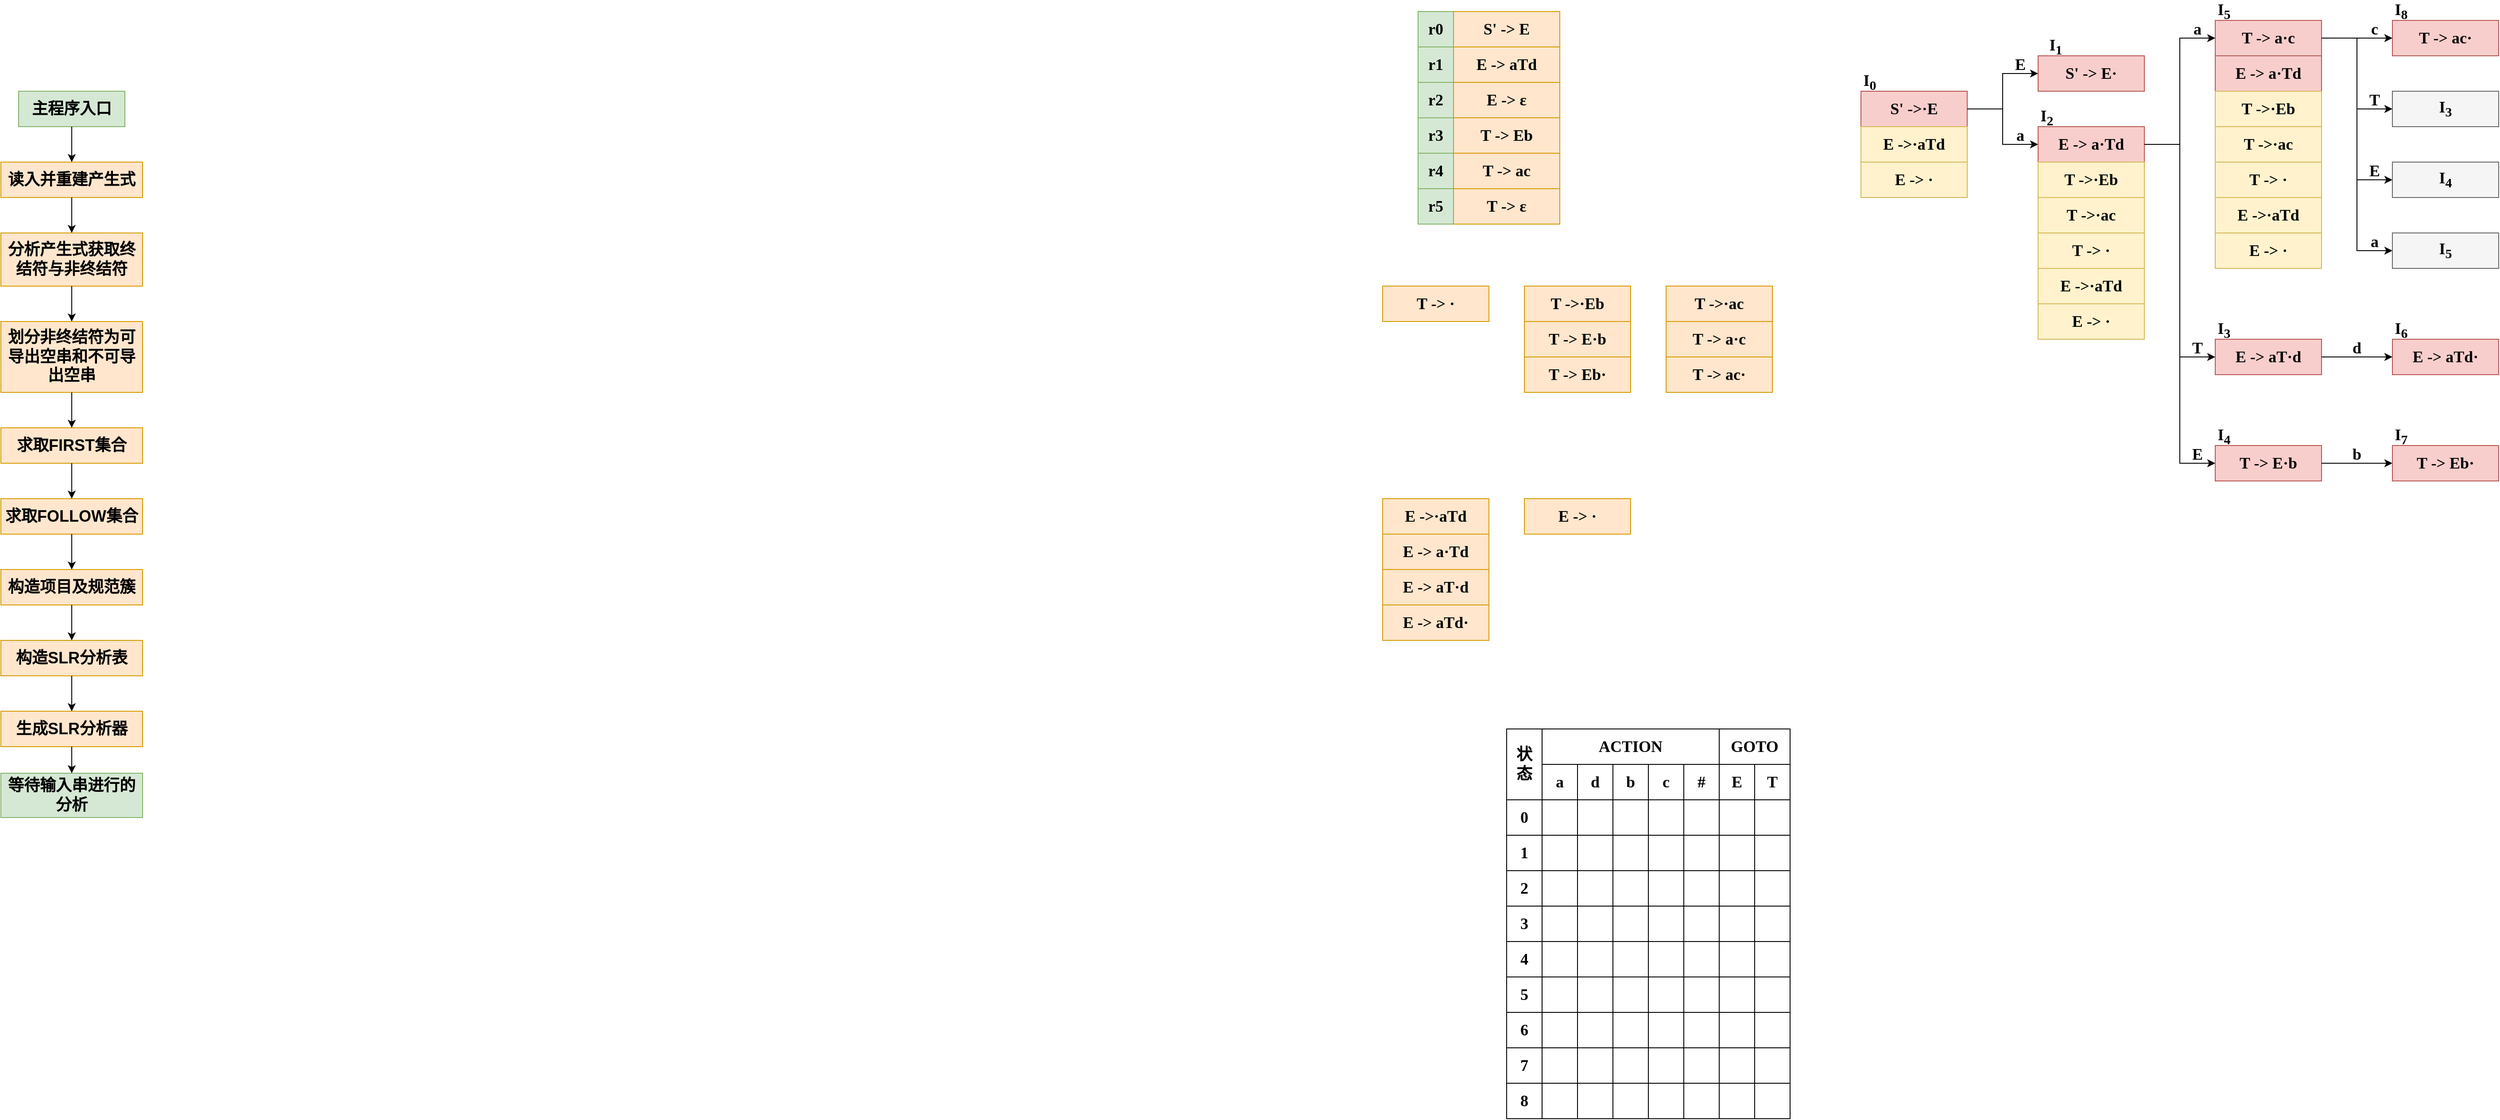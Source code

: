 <mxfile version="14.7.3" type="github">
  <diagram id="0YPb2u13IoEKau1Qp7Te" name="Page-1">
    <mxGraphModel dx="1069" dy="617" grid="1" gridSize="10" guides="1" tooltips="1" connect="1" arrows="1" fold="1" page="1" pageScale="1" pageWidth="1654" pageHeight="2336" math="0" shadow="0">
      <root>
        <mxCell id="0" />
        <mxCell id="1" parent="0" />
        <mxCell id="Pd2eChNWipuQM7B-wFBg-22" value="" style="group" parent="1" vertex="1" connectable="0">
          <mxGeometry x="140" y="120" width="160" height="820" as="geometry" />
        </mxCell>
        <mxCell id="Pd2eChNWipuQM7B-wFBg-1" value="&lt;font style=&quot;font-size: 18px&quot;&gt;&lt;b&gt;主程序入口&lt;/b&gt;&lt;/font&gt;" style="rounded=0;whiteSpace=wrap;html=1;fillColor=#d5e8d4;strokeColor=#82b366;" parent="Pd2eChNWipuQM7B-wFBg-22" vertex="1">
          <mxGeometry x="20" width="120" height="40" as="geometry" />
        </mxCell>
        <mxCell id="Pd2eChNWipuQM7B-wFBg-2" value="&lt;font style=&quot;font-size: 18px&quot;&gt;&lt;b&gt;读入并重建产生式&lt;/b&gt;&lt;/font&gt;" style="rounded=0;whiteSpace=wrap;html=1;fillColor=#ffe6cc;strokeColor=#d79b00;" parent="Pd2eChNWipuQM7B-wFBg-22" vertex="1">
          <mxGeometry y="80" width="160" height="40" as="geometry" />
        </mxCell>
        <mxCell id="Pd2eChNWipuQM7B-wFBg-12" style="edgeStyle=orthogonalEdgeStyle;rounded=0;orthogonalLoop=1;jettySize=auto;html=1;exitX=0.5;exitY=1;exitDx=0;exitDy=0;" parent="Pd2eChNWipuQM7B-wFBg-22" source="Pd2eChNWipuQM7B-wFBg-1" target="Pd2eChNWipuQM7B-wFBg-2" edge="1">
          <mxGeometry relative="1" as="geometry" />
        </mxCell>
        <mxCell id="Pd2eChNWipuQM7B-wFBg-3" value="&lt;font style=&quot;font-size: 18px&quot;&gt;&lt;b&gt;分析产生式获取终结符与非终结符&lt;/b&gt;&lt;/font&gt;" style="rounded=0;whiteSpace=wrap;html=1;fillColor=#ffe6cc;strokeColor=#d79b00;" parent="Pd2eChNWipuQM7B-wFBg-22" vertex="1">
          <mxGeometry y="160" width="160" height="60" as="geometry" />
        </mxCell>
        <mxCell id="Pd2eChNWipuQM7B-wFBg-13" style="edgeStyle=orthogonalEdgeStyle;rounded=0;orthogonalLoop=1;jettySize=auto;html=1;exitX=0.5;exitY=1;exitDx=0;exitDy=0;" parent="Pd2eChNWipuQM7B-wFBg-22" source="Pd2eChNWipuQM7B-wFBg-2" target="Pd2eChNWipuQM7B-wFBg-3" edge="1">
          <mxGeometry relative="1" as="geometry" />
        </mxCell>
        <mxCell id="Pd2eChNWipuQM7B-wFBg-5" value="&lt;span style=&quot;font-size: 18px&quot;&gt;&lt;b&gt;划分非终结符为可导出空串和不可导出空串&lt;br&gt;&lt;/b&gt;&lt;/span&gt;" style="rounded=0;whiteSpace=wrap;html=1;fillColor=#ffe6cc;strokeColor=#d79b00;" parent="Pd2eChNWipuQM7B-wFBg-22" vertex="1">
          <mxGeometry y="260" width="160" height="80" as="geometry" />
        </mxCell>
        <mxCell id="Pd2eChNWipuQM7B-wFBg-14" style="edgeStyle=orthogonalEdgeStyle;rounded=0;orthogonalLoop=1;jettySize=auto;html=1;exitX=0.5;exitY=1;exitDx=0;exitDy=0;entryX=0.5;entryY=0;entryDx=0;entryDy=0;" parent="Pd2eChNWipuQM7B-wFBg-22" source="Pd2eChNWipuQM7B-wFBg-3" target="Pd2eChNWipuQM7B-wFBg-5" edge="1">
          <mxGeometry relative="1" as="geometry" />
        </mxCell>
        <mxCell id="Pd2eChNWipuQM7B-wFBg-6" value="&lt;span style=&quot;font-size: 18px&quot;&gt;&lt;b&gt;求取FIRST集合&lt;br&gt;&lt;/b&gt;&lt;/span&gt;" style="rounded=0;whiteSpace=wrap;html=1;fillColor=#ffe6cc;strokeColor=#d79b00;" parent="Pd2eChNWipuQM7B-wFBg-22" vertex="1">
          <mxGeometry y="380" width="160" height="40" as="geometry" />
        </mxCell>
        <mxCell id="Pd2eChNWipuQM7B-wFBg-15" style="edgeStyle=orthogonalEdgeStyle;rounded=0;orthogonalLoop=1;jettySize=auto;html=1;exitX=0.5;exitY=1;exitDx=0;exitDy=0;entryX=0.5;entryY=0;entryDx=0;entryDy=0;" parent="Pd2eChNWipuQM7B-wFBg-22" source="Pd2eChNWipuQM7B-wFBg-5" target="Pd2eChNWipuQM7B-wFBg-6" edge="1">
          <mxGeometry relative="1" as="geometry" />
        </mxCell>
        <mxCell id="Pd2eChNWipuQM7B-wFBg-7" value="&lt;span style=&quot;font-size: 18px&quot;&gt;&lt;b&gt;求取FOLLOW集合&lt;br&gt;&lt;/b&gt;&lt;/span&gt;" style="rounded=0;whiteSpace=wrap;html=1;fillColor=#ffe6cc;strokeColor=#d79b00;" parent="Pd2eChNWipuQM7B-wFBg-22" vertex="1">
          <mxGeometry y="460" width="160" height="40" as="geometry" />
        </mxCell>
        <mxCell id="Pd2eChNWipuQM7B-wFBg-16" style="edgeStyle=orthogonalEdgeStyle;rounded=0;orthogonalLoop=1;jettySize=auto;html=1;exitX=0.5;exitY=1;exitDx=0;exitDy=0;entryX=0.5;entryY=0;entryDx=0;entryDy=0;" parent="Pd2eChNWipuQM7B-wFBg-22" source="Pd2eChNWipuQM7B-wFBg-6" target="Pd2eChNWipuQM7B-wFBg-7" edge="1">
          <mxGeometry relative="1" as="geometry" />
        </mxCell>
        <mxCell id="Pd2eChNWipuQM7B-wFBg-8" value="&lt;span style=&quot;font-size: 18px&quot;&gt;&lt;b&gt;构造项目及规范簇&lt;br&gt;&lt;/b&gt;&lt;/span&gt;" style="rounded=0;whiteSpace=wrap;html=1;fillColor=#ffe6cc;strokeColor=#d79b00;" parent="Pd2eChNWipuQM7B-wFBg-22" vertex="1">
          <mxGeometry y="540" width="160" height="40" as="geometry" />
        </mxCell>
        <mxCell id="Pd2eChNWipuQM7B-wFBg-17" style="edgeStyle=orthogonalEdgeStyle;rounded=0;orthogonalLoop=1;jettySize=auto;html=1;exitX=0.5;exitY=1;exitDx=0;exitDy=0;entryX=0.5;entryY=0;entryDx=0;entryDy=0;" parent="Pd2eChNWipuQM7B-wFBg-22" source="Pd2eChNWipuQM7B-wFBg-7" target="Pd2eChNWipuQM7B-wFBg-8" edge="1">
          <mxGeometry relative="1" as="geometry" />
        </mxCell>
        <mxCell id="Pd2eChNWipuQM7B-wFBg-9" value="&lt;span style=&quot;font-size: 18px&quot;&gt;&lt;b&gt;构造SLR分析表&lt;br&gt;&lt;/b&gt;&lt;/span&gt;" style="rounded=0;whiteSpace=wrap;html=1;fillColor=#ffe6cc;strokeColor=#d79b00;" parent="Pd2eChNWipuQM7B-wFBg-22" vertex="1">
          <mxGeometry y="620" width="160" height="40" as="geometry" />
        </mxCell>
        <mxCell id="Pd2eChNWipuQM7B-wFBg-18" style="edgeStyle=orthogonalEdgeStyle;rounded=0;orthogonalLoop=1;jettySize=auto;html=1;exitX=0.5;exitY=1;exitDx=0;exitDy=0;entryX=0.5;entryY=0;entryDx=0;entryDy=0;" parent="Pd2eChNWipuQM7B-wFBg-22" source="Pd2eChNWipuQM7B-wFBg-8" target="Pd2eChNWipuQM7B-wFBg-9" edge="1">
          <mxGeometry relative="1" as="geometry" />
        </mxCell>
        <mxCell id="Pd2eChNWipuQM7B-wFBg-10" value="&lt;span style=&quot;font-size: 18px&quot;&gt;&lt;b&gt;生成SLR分析器&lt;br&gt;&lt;/b&gt;&lt;/span&gt;" style="rounded=0;whiteSpace=wrap;html=1;fillColor=#ffe6cc;strokeColor=#d79b00;" parent="Pd2eChNWipuQM7B-wFBg-22" vertex="1">
          <mxGeometry y="700" width="160" height="40" as="geometry" />
        </mxCell>
        <mxCell id="Pd2eChNWipuQM7B-wFBg-19" style="edgeStyle=orthogonalEdgeStyle;rounded=0;orthogonalLoop=1;jettySize=auto;html=1;entryX=0.5;entryY=0;entryDx=0;entryDy=0;" parent="Pd2eChNWipuQM7B-wFBg-22" source="Pd2eChNWipuQM7B-wFBg-9" target="Pd2eChNWipuQM7B-wFBg-10" edge="1">
          <mxGeometry relative="1" as="geometry" />
        </mxCell>
        <mxCell id="Pd2eChNWipuQM7B-wFBg-11" value="&lt;span style=&quot;font-size: 18px&quot;&gt;&lt;b&gt;等待输入串进行的分析&lt;/b&gt;&lt;/span&gt;" style="rounded=0;whiteSpace=wrap;html=1;fillColor=#d5e8d4;strokeColor=#82b366;" parent="Pd2eChNWipuQM7B-wFBg-22" vertex="1">
          <mxGeometry y="770" width="160" height="50" as="geometry" />
        </mxCell>
        <mxCell id="Pd2eChNWipuQM7B-wFBg-21" style="edgeStyle=orthogonalEdgeStyle;rounded=0;orthogonalLoop=1;jettySize=auto;html=1;exitX=0.5;exitY=1;exitDx=0;exitDy=0;entryX=0.5;entryY=0;entryDx=0;entryDy=0;" parent="Pd2eChNWipuQM7B-wFBg-22" source="Pd2eChNWipuQM7B-wFBg-10" target="Pd2eChNWipuQM7B-wFBg-11" edge="1">
          <mxGeometry relative="1" as="geometry" />
        </mxCell>
        <mxCell id="wYAp02LFLE07vY8hdoaV-23" value="" style="group" vertex="1" connectable="0" parent="1">
          <mxGeometry x="1740" y="30" width="160" height="240" as="geometry" />
        </mxCell>
        <mxCell id="wYAp02LFLE07vY8hdoaV-3" value="" style="group;" vertex="1" connectable="0" parent="wYAp02LFLE07vY8hdoaV-23">
          <mxGeometry width="160" height="40" as="geometry" />
        </mxCell>
        <mxCell id="wYAp02LFLE07vY8hdoaV-1" value="&lt;font style=&quot;font-size: 18px&quot; face=&quot;Comic Sans MS&quot;&gt;&lt;b&gt;S&#39; -&amp;gt; E&lt;/b&gt;&lt;/font&gt;" style="rounded=0;whiteSpace=wrap;html=1;fillColor=#ffe6cc;strokeColor=#d79b00;" vertex="1" parent="wYAp02LFLE07vY8hdoaV-3">
          <mxGeometry x="40" width="120" height="40" as="geometry" />
        </mxCell>
        <mxCell id="wYAp02LFLE07vY8hdoaV-2" value="&lt;font style=&quot;font-size: 18px&quot; face=&quot;Comic Sans MS&quot;&gt;&lt;b&gt;r0&lt;/b&gt;&lt;/font&gt;" style="rounded=0;whiteSpace=wrap;html=1;fillColor=#d5e8d4;strokeColor=#82b366;" vertex="1" parent="wYAp02LFLE07vY8hdoaV-3">
          <mxGeometry width="40" height="40" as="geometry" />
        </mxCell>
        <mxCell id="wYAp02LFLE07vY8hdoaV-4" value="" style="group" vertex="1" connectable="0" parent="wYAp02LFLE07vY8hdoaV-23">
          <mxGeometry y="40" width="160" height="40" as="geometry" />
        </mxCell>
        <mxCell id="wYAp02LFLE07vY8hdoaV-5" value="&lt;font style=&quot;font-size: 18px&quot; face=&quot;Comic Sans MS&quot;&gt;&lt;b&gt;E -&amp;gt; aTd&lt;/b&gt;&lt;/font&gt;" style="rounded=0;whiteSpace=wrap;html=1;fillColor=#ffe6cc;strokeColor=#d79b00;" vertex="1" parent="wYAp02LFLE07vY8hdoaV-4">
          <mxGeometry x="40" width="120" height="40" as="geometry" />
        </mxCell>
        <mxCell id="wYAp02LFLE07vY8hdoaV-6" value="&lt;font style=&quot;font-size: 18px&quot; face=&quot;Comic Sans MS&quot;&gt;&lt;b&gt;r1&lt;/b&gt;&lt;/font&gt;" style="rounded=0;whiteSpace=wrap;html=1;fillColor=#d5e8d4;strokeColor=#82b366;" vertex="1" parent="wYAp02LFLE07vY8hdoaV-4">
          <mxGeometry width="40" height="40" as="geometry" />
        </mxCell>
        <mxCell id="wYAp02LFLE07vY8hdoaV-7" value="" style="group" vertex="1" connectable="0" parent="wYAp02LFLE07vY8hdoaV-23">
          <mxGeometry y="80" width="160" height="40" as="geometry" />
        </mxCell>
        <mxCell id="wYAp02LFLE07vY8hdoaV-9" value="&lt;font style=&quot;font-size: 18px&quot; face=&quot;Comic Sans MS&quot;&gt;&lt;b&gt;r2&lt;/b&gt;&lt;/font&gt;" style="rounded=0;whiteSpace=wrap;html=1;fillColor=#d5e8d4;strokeColor=#82b366;" vertex="1" parent="wYAp02LFLE07vY8hdoaV-7">
          <mxGeometry width="40" height="40" as="geometry" />
        </mxCell>
        <mxCell id="wYAp02LFLE07vY8hdoaV-21" value="&lt;b style=&quot;font-family: &amp;#34;comic sans ms&amp;#34; ; font-size: 18px&quot;&gt;E -&amp;gt;&amp;nbsp;ε&lt;/b&gt;" style="rounded=0;whiteSpace=wrap;html=1;fillColor=#ffe6cc;strokeColor=#d79b00;" vertex="1" parent="wYAp02LFLE07vY8hdoaV-7">
          <mxGeometry x="40" width="120" height="40" as="geometry" />
        </mxCell>
        <mxCell id="wYAp02LFLE07vY8hdoaV-11" value="" style="group" vertex="1" connectable="0" parent="wYAp02LFLE07vY8hdoaV-23">
          <mxGeometry y="120" width="160" height="40" as="geometry" />
        </mxCell>
        <mxCell id="wYAp02LFLE07vY8hdoaV-12" value="&lt;font style=&quot;font-size: 18px&quot; face=&quot;Comic Sans MS&quot;&gt;&lt;b&gt;T -&amp;gt; Eb&lt;/b&gt;&lt;/font&gt;" style="rounded=0;whiteSpace=wrap;html=1;fillColor=#ffe6cc;strokeColor=#d79b00;" vertex="1" parent="wYAp02LFLE07vY8hdoaV-11">
          <mxGeometry x="40" width="120" height="40" as="geometry" />
        </mxCell>
        <mxCell id="wYAp02LFLE07vY8hdoaV-13" value="&lt;font style=&quot;font-size: 18px&quot; face=&quot;Comic Sans MS&quot;&gt;&lt;b&gt;r3&lt;/b&gt;&lt;/font&gt;" style="rounded=0;whiteSpace=wrap;html=1;fillColor=#d5e8d4;strokeColor=#82b366;" vertex="1" parent="wYAp02LFLE07vY8hdoaV-11">
          <mxGeometry width="40" height="40" as="geometry" />
        </mxCell>
        <mxCell id="wYAp02LFLE07vY8hdoaV-14" value="" style="group" vertex="1" connectable="0" parent="wYAp02LFLE07vY8hdoaV-23">
          <mxGeometry y="160" width="160" height="40" as="geometry" />
        </mxCell>
        <mxCell id="wYAp02LFLE07vY8hdoaV-15" value="&lt;font style=&quot;font-size: 18px&quot; face=&quot;Comic Sans MS&quot;&gt;&lt;b&gt;T -&amp;gt; ac&lt;/b&gt;&lt;/font&gt;" style="rounded=0;whiteSpace=wrap;html=1;fillColor=#ffe6cc;strokeColor=#d79b00;" vertex="1" parent="wYAp02LFLE07vY8hdoaV-14">
          <mxGeometry x="40" width="120" height="40" as="geometry" />
        </mxCell>
        <mxCell id="wYAp02LFLE07vY8hdoaV-16" value="&lt;font style=&quot;font-size: 18px&quot; face=&quot;Comic Sans MS&quot;&gt;&lt;b&gt;r4&lt;/b&gt;&lt;/font&gt;" style="rounded=0;whiteSpace=wrap;html=1;fillColor=#d5e8d4;strokeColor=#82b366;" vertex="1" parent="wYAp02LFLE07vY8hdoaV-14">
          <mxGeometry width="40" height="40" as="geometry" />
        </mxCell>
        <mxCell id="wYAp02LFLE07vY8hdoaV-17" value="" style="group" vertex="1" connectable="0" parent="wYAp02LFLE07vY8hdoaV-23">
          <mxGeometry y="200" width="160" height="40" as="geometry" />
        </mxCell>
        <mxCell id="wYAp02LFLE07vY8hdoaV-18" value="&lt;font style=&quot;font-size: 18px&quot; face=&quot;Comic Sans MS&quot;&gt;&lt;b&gt;T -&amp;gt;&amp;nbsp;&lt;/b&gt;&lt;/font&gt;&lt;b style=&quot;font-family: &amp;#34;comic sans ms&amp;#34; ; font-size: 18px&quot;&gt;ε&lt;/b&gt;" style="rounded=0;whiteSpace=wrap;html=1;fillColor=#ffe6cc;strokeColor=#d79b00;" vertex="1" parent="wYAp02LFLE07vY8hdoaV-17">
          <mxGeometry x="40" width="120" height="40" as="geometry" />
        </mxCell>
        <mxCell id="wYAp02LFLE07vY8hdoaV-19" value="&lt;font style=&quot;font-size: 18px&quot; face=&quot;Comic Sans MS&quot;&gt;&lt;b&gt;r5&lt;/b&gt;&lt;/font&gt;" style="rounded=0;whiteSpace=wrap;html=1;fillColor=#d5e8d4;strokeColor=#82b366;" vertex="1" parent="wYAp02LFLE07vY8hdoaV-17">
          <mxGeometry width="40" height="40" as="geometry" />
        </mxCell>
        <mxCell id="wYAp02LFLE07vY8hdoaV-28" value="&lt;font style=&quot;font-size: 18px&quot; face=&quot;Comic Sans MS&quot;&gt;&lt;b&gt;T -&amp;gt;&lt;/b&gt;&lt;/font&gt;&lt;b style=&quot;font-size: 18px&quot;&gt;&lt;font face=&quot;Comic Sans MS&quot;&gt;·&lt;/font&gt;&lt;/b&gt;&lt;font style=&quot;font-size: 18px&quot; face=&quot;Comic Sans MS&quot;&gt;&lt;b&gt;Eb&lt;/b&gt;&lt;/font&gt;" style="rounded=0;whiteSpace=wrap;html=1;fillColor=#ffe6cc;strokeColor=#d79b00;" vertex="1" parent="1">
          <mxGeometry x="1860" y="340" width="120" height="40" as="geometry" />
        </mxCell>
        <mxCell id="wYAp02LFLE07vY8hdoaV-29" value="&lt;font style=&quot;font-size: 18px&quot; face=&quot;Comic Sans MS&quot;&gt;&lt;b&gt;T -&amp;gt;&lt;/b&gt;&lt;/font&gt;&lt;b style=&quot;font-size: 18px&quot;&gt;&lt;font face=&quot;Comic Sans MS&quot;&gt;·&lt;/font&gt;&lt;/b&gt;&lt;font style=&quot;font-size: 18px&quot; face=&quot;Comic Sans MS&quot;&gt;&lt;b&gt;ac&lt;/b&gt;&lt;/font&gt;" style="rounded=0;whiteSpace=wrap;html=1;fillColor=#ffe6cc;strokeColor=#d79b00;" vertex="1" parent="1">
          <mxGeometry x="2020" y="340" width="120" height="40" as="geometry" />
        </mxCell>
        <mxCell id="wYAp02LFLE07vY8hdoaV-30" value="&lt;font style=&quot;font-size: 18px&quot;&gt;&lt;b&gt;&lt;font face=&quot;Comic Sans MS&quot;&gt;T -&amp;gt; ·&lt;/font&gt;&lt;/b&gt;&lt;/font&gt;" style="rounded=0;whiteSpace=wrap;html=1;fillColor=#ffe6cc;strokeColor=#d79b00;" vertex="1" parent="1">
          <mxGeometry x="1700" y="340" width="120" height="40" as="geometry" />
        </mxCell>
        <mxCell id="wYAp02LFLE07vY8hdoaV-31" value="&lt;font style=&quot;font-size: 18px&quot; face=&quot;Comic Sans MS&quot;&gt;&lt;b&gt;E -&amp;gt;&lt;/b&gt;&lt;/font&gt;&lt;b style=&quot;font-size: 18px&quot;&gt;&lt;font face=&quot;Comic Sans MS&quot;&gt;·&lt;/font&gt;&lt;/b&gt;&lt;font style=&quot;font-size: 18px&quot; face=&quot;Comic Sans MS&quot;&gt;&lt;b&gt;aTd&lt;/b&gt;&lt;/font&gt;" style="rounded=0;whiteSpace=wrap;html=1;fillColor=#ffe6cc;strokeColor=#d79b00;" vertex="1" parent="1">
          <mxGeometry x="1700" y="580" width="120" height="40" as="geometry" />
        </mxCell>
        <mxCell id="wYAp02LFLE07vY8hdoaV-32" value="&lt;b style=&quot;font-size: 18px&quot;&gt;&lt;font face=&quot;Comic Sans MS&quot;&gt;E -&amp;gt; ·&lt;/font&gt;&lt;/b&gt;" style="rounded=0;whiteSpace=wrap;html=1;fillColor=#ffe6cc;strokeColor=#d79b00;" vertex="1" parent="1">
          <mxGeometry x="1860" y="580" width="120" height="40" as="geometry" />
        </mxCell>
        <mxCell id="wYAp02LFLE07vY8hdoaV-33" value="&lt;font style=&quot;font-size: 18px&quot; face=&quot;Comic Sans MS&quot;&gt;&lt;b&gt;T -&amp;gt; E&lt;/b&gt;&lt;/font&gt;&lt;b style=&quot;font-size: 18px&quot;&gt;&lt;font face=&quot;Comic Sans MS&quot;&gt;·&lt;/font&gt;&lt;/b&gt;&lt;font style=&quot;font-size: 18px&quot; face=&quot;Comic Sans MS&quot;&gt;&lt;b&gt;b&lt;/b&gt;&lt;/font&gt;" style="rounded=0;whiteSpace=wrap;html=1;fillColor=#ffe6cc;strokeColor=#d79b00;" vertex="1" parent="1">
          <mxGeometry x="1860" y="380" width="120" height="40" as="geometry" />
        </mxCell>
        <mxCell id="wYAp02LFLE07vY8hdoaV-34" value="&lt;font style=&quot;font-size: 18px&quot; face=&quot;Comic Sans MS&quot;&gt;&lt;b&gt;T -&amp;gt; E&lt;/b&gt;&lt;/font&gt;&lt;font style=&quot;font-size: 18px&quot; face=&quot;Comic Sans MS&quot;&gt;&lt;b&gt;b&lt;/b&gt;&lt;/font&gt;&lt;b style=&quot;font-size: 18px&quot;&gt;&lt;font face=&quot;Comic Sans MS&quot;&gt;·&lt;/font&gt;&lt;/b&gt;" style="rounded=0;whiteSpace=wrap;html=1;fillColor=#ffe6cc;strokeColor=#d79b00;" vertex="1" parent="1">
          <mxGeometry x="1860" y="420" width="120" height="40" as="geometry" />
        </mxCell>
        <mxCell id="wYAp02LFLE07vY8hdoaV-35" value="&lt;font style=&quot;font-size: 18px&quot; face=&quot;Comic Sans MS&quot;&gt;&lt;b&gt;T -&amp;gt; a&lt;/b&gt;&lt;/font&gt;&lt;b style=&quot;font-size: 18px&quot;&gt;&lt;font face=&quot;Comic Sans MS&quot;&gt;·&lt;/font&gt;&lt;/b&gt;&lt;font style=&quot;font-size: 18px&quot; face=&quot;Comic Sans MS&quot;&gt;&lt;b&gt;c&lt;/b&gt;&lt;/font&gt;" style="rounded=0;whiteSpace=wrap;html=1;fillColor=#ffe6cc;strokeColor=#d79b00;" vertex="1" parent="1">
          <mxGeometry x="2020" y="380" width="120" height="40" as="geometry" />
        </mxCell>
        <mxCell id="wYAp02LFLE07vY8hdoaV-36" value="&lt;font style=&quot;font-size: 18px&quot; face=&quot;Comic Sans MS&quot;&gt;&lt;b&gt;T -&amp;gt; ac&lt;/b&gt;&lt;/font&gt;&lt;b style=&quot;font-size: 18px&quot;&gt;&lt;font face=&quot;Comic Sans MS&quot;&gt;·&lt;/font&gt;&lt;/b&gt;" style="rounded=0;whiteSpace=wrap;html=1;fillColor=#ffe6cc;strokeColor=#d79b00;" vertex="1" parent="1">
          <mxGeometry x="2020" y="420" width="120" height="40" as="geometry" />
        </mxCell>
        <mxCell id="wYAp02LFLE07vY8hdoaV-37" value="&lt;font style=&quot;font-size: 18px&quot; face=&quot;Comic Sans MS&quot;&gt;&lt;b&gt;E -&amp;gt; a&lt;/b&gt;&lt;/font&gt;&lt;b style=&quot;font-size: 18px&quot;&gt;&lt;font face=&quot;Comic Sans MS&quot;&gt;·&lt;/font&gt;&lt;/b&gt;&lt;font style=&quot;font-size: 18px&quot; face=&quot;Comic Sans MS&quot;&gt;&lt;b&gt;Td&lt;/b&gt;&lt;/font&gt;" style="rounded=0;whiteSpace=wrap;html=1;fillColor=#ffe6cc;strokeColor=#d79b00;" vertex="1" parent="1">
          <mxGeometry x="1700" y="620" width="120" height="40" as="geometry" />
        </mxCell>
        <mxCell id="wYAp02LFLE07vY8hdoaV-38" value="&lt;font style=&quot;font-size: 18px&quot; face=&quot;Comic Sans MS&quot;&gt;&lt;b&gt;E -&amp;gt; aT&lt;/b&gt;&lt;/font&gt;&lt;b style=&quot;font-size: 18px&quot;&gt;&lt;font face=&quot;Comic Sans MS&quot;&gt;·&lt;/font&gt;&lt;/b&gt;&lt;font style=&quot;font-size: 18px&quot; face=&quot;Comic Sans MS&quot;&gt;&lt;b&gt;d&lt;/b&gt;&lt;/font&gt;" style="rounded=0;whiteSpace=wrap;html=1;fillColor=#ffe6cc;strokeColor=#d79b00;" vertex="1" parent="1">
          <mxGeometry x="1700" y="660" width="120" height="40" as="geometry" />
        </mxCell>
        <mxCell id="wYAp02LFLE07vY8hdoaV-39" value="&lt;font style=&quot;font-size: 18px&quot; face=&quot;Comic Sans MS&quot;&gt;&lt;b&gt;E -&amp;gt; aTd&lt;/b&gt;&lt;/font&gt;&lt;b style=&quot;font-size: 18px&quot;&gt;&lt;font face=&quot;Comic Sans MS&quot;&gt;·&lt;/font&gt;&lt;/b&gt;" style="rounded=0;whiteSpace=wrap;html=1;fillColor=#ffe6cc;strokeColor=#d79b00;" vertex="1" parent="1">
          <mxGeometry x="1700" y="700" width="120" height="40" as="geometry" />
        </mxCell>
        <mxCell id="wYAp02LFLE07vY8hdoaV-104" value="" style="group" vertex="1" connectable="0" parent="1">
          <mxGeometry x="2230" y="20" width="730" height="540" as="geometry" />
        </mxCell>
        <mxCell id="wYAp02LFLE07vY8hdoaV-25" value="&lt;font style=&quot;font-size: 18px&quot; face=&quot;Comic Sans MS&quot;&gt;&lt;b&gt;S&#39; -&amp;gt; E&lt;/b&gt;&lt;/font&gt;&lt;b style=&quot;font-size: 18px&quot;&gt;&lt;font face=&quot;Comic Sans MS&quot;&gt;·&lt;/font&gt;&lt;/b&gt;" style="rounded=0;whiteSpace=wrap;html=1;fillColor=#f8cecc;strokeColor=#b85450;" vertex="1" parent="wYAp02LFLE07vY8hdoaV-104">
          <mxGeometry x="210" y="60" width="120" height="40" as="geometry" />
        </mxCell>
        <mxCell id="wYAp02LFLE07vY8hdoaV-42" value="" style="group" vertex="1" connectable="0" parent="wYAp02LFLE07vY8hdoaV-104">
          <mxGeometry x="10" y="100" width="120" height="120" as="geometry" />
        </mxCell>
        <mxCell id="wYAp02LFLE07vY8hdoaV-24" value="&lt;font style=&quot;font-size: 18px&quot; face=&quot;Comic Sans MS&quot;&gt;&lt;b&gt;S&#39; -&amp;gt;&lt;/b&gt;&lt;/font&gt;&lt;b style=&quot;font-size: 18px&quot;&gt;&lt;font face=&quot;Comic Sans MS&quot;&gt;·&lt;/font&gt;&lt;/b&gt;&lt;font style=&quot;font-size: 18px&quot; face=&quot;Comic Sans MS&quot;&gt;&lt;b&gt;E&lt;/b&gt;&lt;/font&gt;" style="rounded=0;whiteSpace=wrap;html=1;fillColor=#f8cecc;strokeColor=#b85450;" vertex="1" parent="wYAp02LFLE07vY8hdoaV-42">
          <mxGeometry width="120" height="40" as="geometry" />
        </mxCell>
        <mxCell id="wYAp02LFLE07vY8hdoaV-40" value="&lt;font style=&quot;font-size: 18px&quot; face=&quot;Comic Sans MS&quot;&gt;&lt;b&gt;E -&amp;gt;&lt;/b&gt;&lt;/font&gt;&lt;b style=&quot;font-size: 18px&quot;&gt;&lt;font face=&quot;Comic Sans MS&quot;&gt;·&lt;/font&gt;&lt;/b&gt;&lt;font style=&quot;font-size: 18px&quot; face=&quot;Comic Sans MS&quot;&gt;&lt;b&gt;aTd&lt;/b&gt;&lt;/font&gt;" style="rounded=0;whiteSpace=wrap;html=1;fillColor=#fff2cc;strokeColor=#d6b656;" vertex="1" parent="wYAp02LFLE07vY8hdoaV-42">
          <mxGeometry y="40" width="120" height="40" as="geometry" />
        </mxCell>
        <mxCell id="wYAp02LFLE07vY8hdoaV-41" value="&lt;b style=&quot;font-size: 18px&quot;&gt;&lt;font face=&quot;Comic Sans MS&quot;&gt;E -&amp;gt; ·&lt;/font&gt;&lt;/b&gt;" style="rounded=0;whiteSpace=wrap;html=1;fillColor=#fff2cc;strokeColor=#d6b656;" vertex="1" parent="wYAp02LFLE07vY8hdoaV-42">
          <mxGeometry y="80" width="120" height="40" as="geometry" />
        </mxCell>
        <mxCell id="wYAp02LFLE07vY8hdoaV-49" value="" style="group" vertex="1" connectable="0" parent="wYAp02LFLE07vY8hdoaV-104">
          <mxGeometry x="210" y="140" width="120" height="240" as="geometry" />
        </mxCell>
        <mxCell id="wYAp02LFLE07vY8hdoaV-43" value="&lt;font style=&quot;font-size: 18px&quot; face=&quot;Comic Sans MS&quot;&gt;&lt;b&gt;E -&amp;gt; a&lt;/b&gt;&lt;/font&gt;&lt;b style=&quot;font-size: 18px&quot;&gt;&lt;font face=&quot;Comic Sans MS&quot;&gt;·&lt;/font&gt;&lt;/b&gt;&lt;font style=&quot;font-size: 18px&quot; face=&quot;Comic Sans MS&quot;&gt;&lt;b&gt;Td&lt;/b&gt;&lt;/font&gt;" style="rounded=0;whiteSpace=wrap;html=1;fillColor=#f8cecc;strokeColor=#b85450;" vertex="1" parent="wYAp02LFLE07vY8hdoaV-49">
          <mxGeometry width="120" height="40" as="geometry" />
        </mxCell>
        <mxCell id="wYAp02LFLE07vY8hdoaV-44" value="&lt;font style=&quot;font-size: 18px&quot; face=&quot;Comic Sans MS&quot;&gt;&lt;b&gt;T -&amp;gt;&lt;/b&gt;&lt;/font&gt;&lt;b style=&quot;font-size: 18px&quot;&gt;&lt;font face=&quot;Comic Sans MS&quot;&gt;·&lt;/font&gt;&lt;/b&gt;&lt;font style=&quot;font-size: 18px&quot; face=&quot;Comic Sans MS&quot;&gt;&lt;b&gt;Eb&lt;/b&gt;&lt;/font&gt;" style="rounded=0;whiteSpace=wrap;html=1;fillColor=#fff2cc;strokeColor=#d6b656;" vertex="1" parent="wYAp02LFLE07vY8hdoaV-49">
          <mxGeometry y="40" width="120" height="40" as="geometry" />
        </mxCell>
        <mxCell id="wYAp02LFLE07vY8hdoaV-45" value="&lt;font style=&quot;font-size: 18px&quot; face=&quot;Comic Sans MS&quot;&gt;&lt;b&gt;T -&amp;gt;&lt;/b&gt;&lt;/font&gt;&lt;b style=&quot;font-size: 18px&quot;&gt;&lt;font face=&quot;Comic Sans MS&quot;&gt;·&lt;/font&gt;&lt;/b&gt;&lt;font style=&quot;font-size: 18px&quot; face=&quot;Comic Sans MS&quot;&gt;&lt;b&gt;ac&lt;/b&gt;&lt;/font&gt;" style="rounded=0;whiteSpace=wrap;html=1;fillColor=#fff2cc;strokeColor=#d6b656;" vertex="1" parent="wYAp02LFLE07vY8hdoaV-49">
          <mxGeometry y="80" width="120" height="40" as="geometry" />
        </mxCell>
        <mxCell id="wYAp02LFLE07vY8hdoaV-46" value="&lt;font style=&quot;font-size: 18px&quot;&gt;&lt;b&gt;&lt;font face=&quot;Comic Sans MS&quot;&gt;T -&amp;gt; ·&lt;/font&gt;&lt;/b&gt;&lt;/font&gt;" style="rounded=0;whiteSpace=wrap;html=1;fillColor=#fff2cc;strokeColor=#d6b656;" vertex="1" parent="wYAp02LFLE07vY8hdoaV-49">
          <mxGeometry y="120" width="120" height="40" as="geometry" />
        </mxCell>
        <mxCell id="wYAp02LFLE07vY8hdoaV-47" value="&lt;font style=&quot;font-size: 18px&quot; face=&quot;Comic Sans MS&quot;&gt;&lt;b&gt;E -&amp;gt;&lt;/b&gt;&lt;/font&gt;&lt;b style=&quot;font-size: 18px&quot;&gt;&lt;font face=&quot;Comic Sans MS&quot;&gt;·&lt;/font&gt;&lt;/b&gt;&lt;font style=&quot;font-size: 18px&quot; face=&quot;Comic Sans MS&quot;&gt;&lt;b&gt;aTd&lt;/b&gt;&lt;/font&gt;" style="rounded=0;whiteSpace=wrap;html=1;fillColor=#fff2cc;strokeColor=#d6b656;" vertex="1" parent="wYAp02LFLE07vY8hdoaV-49">
          <mxGeometry y="160" width="120" height="40" as="geometry" />
        </mxCell>
        <mxCell id="wYAp02LFLE07vY8hdoaV-48" value="&lt;b style=&quot;font-size: 18px&quot;&gt;&lt;font face=&quot;Comic Sans MS&quot;&gt;E -&amp;gt; ·&lt;/font&gt;&lt;/b&gt;" style="rounded=0;whiteSpace=wrap;html=1;fillColor=#fff2cc;strokeColor=#d6b656;" vertex="1" parent="wYAp02LFLE07vY8hdoaV-49">
          <mxGeometry y="200" width="120" height="40" as="geometry" />
        </mxCell>
        <mxCell id="wYAp02LFLE07vY8hdoaV-57" value="" style="group" vertex="1" connectable="0" parent="wYAp02LFLE07vY8hdoaV-104">
          <mxGeometry x="410" y="20" width="120" height="280" as="geometry" />
        </mxCell>
        <mxCell id="wYAp02LFLE07vY8hdoaV-50" value="&lt;font style=&quot;font-size: 18px&quot; face=&quot;Comic Sans MS&quot;&gt;&lt;b&gt;T -&amp;gt; a&lt;/b&gt;&lt;/font&gt;&lt;b style=&quot;font-size: 18px&quot;&gt;&lt;font face=&quot;Comic Sans MS&quot;&gt;·&lt;/font&gt;&lt;/b&gt;&lt;font style=&quot;font-size: 18px&quot; face=&quot;Comic Sans MS&quot;&gt;&lt;b&gt;c&lt;/b&gt;&lt;/font&gt;" style="rounded=0;whiteSpace=wrap;html=1;fillColor=#f8cecc;strokeColor=#b85450;" vertex="1" parent="wYAp02LFLE07vY8hdoaV-57">
          <mxGeometry width="120" height="40" as="geometry" />
        </mxCell>
        <mxCell id="wYAp02LFLE07vY8hdoaV-51" value="&lt;font style=&quot;font-size: 18px&quot; face=&quot;Comic Sans MS&quot;&gt;&lt;b&gt;E -&amp;gt; a&lt;/b&gt;&lt;/font&gt;&lt;b style=&quot;font-size: 18px&quot;&gt;&lt;font face=&quot;Comic Sans MS&quot;&gt;·&lt;/font&gt;&lt;/b&gt;&lt;font style=&quot;font-size: 18px&quot; face=&quot;Comic Sans MS&quot;&gt;&lt;b&gt;Td&lt;/b&gt;&lt;/font&gt;" style="rounded=0;whiteSpace=wrap;html=1;fillColor=#f8cecc;strokeColor=#b85450;" vertex="1" parent="wYAp02LFLE07vY8hdoaV-57">
          <mxGeometry y="40" width="120" height="40" as="geometry" />
        </mxCell>
        <mxCell id="wYAp02LFLE07vY8hdoaV-52" value="&lt;font style=&quot;font-size: 18px&quot; face=&quot;Comic Sans MS&quot;&gt;&lt;b&gt;T -&amp;gt;&lt;/b&gt;&lt;/font&gt;&lt;b style=&quot;font-size: 18px&quot;&gt;&lt;font face=&quot;Comic Sans MS&quot;&gt;·&lt;/font&gt;&lt;/b&gt;&lt;font style=&quot;font-size: 18px&quot; face=&quot;Comic Sans MS&quot;&gt;&lt;b&gt;Eb&lt;/b&gt;&lt;/font&gt;" style="rounded=0;whiteSpace=wrap;html=1;fillColor=#fff2cc;strokeColor=#d6b656;" vertex="1" parent="wYAp02LFLE07vY8hdoaV-57">
          <mxGeometry y="80" width="120" height="40" as="geometry" />
        </mxCell>
        <mxCell id="wYAp02LFLE07vY8hdoaV-53" value="&lt;font style=&quot;font-size: 18px&quot; face=&quot;Comic Sans MS&quot;&gt;&lt;b&gt;T -&amp;gt;&lt;/b&gt;&lt;/font&gt;&lt;b style=&quot;font-size: 18px&quot;&gt;&lt;font face=&quot;Comic Sans MS&quot;&gt;·&lt;/font&gt;&lt;/b&gt;&lt;font style=&quot;font-size: 18px&quot; face=&quot;Comic Sans MS&quot;&gt;&lt;b&gt;ac&lt;/b&gt;&lt;/font&gt;" style="rounded=0;whiteSpace=wrap;html=1;fillColor=#fff2cc;strokeColor=#d6b656;" vertex="1" parent="wYAp02LFLE07vY8hdoaV-57">
          <mxGeometry y="120" width="120" height="40" as="geometry" />
        </mxCell>
        <mxCell id="wYAp02LFLE07vY8hdoaV-54" value="&lt;font style=&quot;font-size: 18px&quot;&gt;&lt;b&gt;&lt;font face=&quot;Comic Sans MS&quot;&gt;T -&amp;gt; ·&lt;/font&gt;&lt;/b&gt;&lt;/font&gt;" style="rounded=0;whiteSpace=wrap;html=1;fillColor=#fff2cc;strokeColor=#d6b656;" vertex="1" parent="wYAp02LFLE07vY8hdoaV-57">
          <mxGeometry y="160" width="120" height="40" as="geometry" />
        </mxCell>
        <mxCell id="wYAp02LFLE07vY8hdoaV-55" value="&lt;font style=&quot;font-size: 18px&quot; face=&quot;Comic Sans MS&quot;&gt;&lt;b&gt;E -&amp;gt;&lt;/b&gt;&lt;/font&gt;&lt;b style=&quot;font-size: 18px&quot;&gt;&lt;font face=&quot;Comic Sans MS&quot;&gt;·&lt;/font&gt;&lt;/b&gt;&lt;font style=&quot;font-size: 18px&quot; face=&quot;Comic Sans MS&quot;&gt;&lt;b&gt;aTd&lt;/b&gt;&lt;/font&gt;" style="rounded=0;whiteSpace=wrap;html=1;fillColor=#fff2cc;strokeColor=#d6b656;" vertex="1" parent="wYAp02LFLE07vY8hdoaV-57">
          <mxGeometry y="200" width="120" height="40" as="geometry" />
        </mxCell>
        <mxCell id="wYAp02LFLE07vY8hdoaV-56" value="&lt;b style=&quot;font-size: 18px&quot;&gt;&lt;font face=&quot;Comic Sans MS&quot;&gt;E -&amp;gt; ·&lt;/font&gt;&lt;/b&gt;" style="rounded=0;whiteSpace=wrap;html=1;fillColor=#fff2cc;strokeColor=#d6b656;" vertex="1" parent="wYAp02LFLE07vY8hdoaV-57">
          <mxGeometry y="240" width="120" height="40" as="geometry" />
        </mxCell>
        <mxCell id="wYAp02LFLE07vY8hdoaV-58" value="&lt;font style=&quot;font-size: 18px&quot; face=&quot;Comic Sans MS&quot;&gt;&lt;b&gt;T -&amp;gt; ac&lt;/b&gt;&lt;/font&gt;&lt;b style=&quot;font-size: 18px&quot;&gt;&lt;font face=&quot;Comic Sans MS&quot;&gt;·&lt;/font&gt;&lt;/b&gt;" style="rounded=0;whiteSpace=wrap;html=1;fillColor=#f8cecc;strokeColor=#b85450;" vertex="1" parent="wYAp02LFLE07vY8hdoaV-104">
          <mxGeometry x="610" y="20" width="120" height="40" as="geometry" />
        </mxCell>
        <mxCell id="wYAp02LFLE07vY8hdoaV-59" value="&lt;font style=&quot;font-size: 18px&quot; face=&quot;Comic Sans MS&quot;&gt;&lt;b&gt;E -&amp;gt; aT&lt;/b&gt;&lt;/font&gt;&lt;b style=&quot;font-size: 18px&quot;&gt;&lt;font face=&quot;Comic Sans MS&quot;&gt;·&lt;/font&gt;&lt;/b&gt;&lt;font style=&quot;font-size: 18px&quot; face=&quot;Comic Sans MS&quot;&gt;&lt;b&gt;d&lt;/b&gt;&lt;/font&gt;" style="rounded=0;whiteSpace=wrap;html=1;fillColor=#f8cecc;strokeColor=#b85450;" vertex="1" parent="wYAp02LFLE07vY8hdoaV-104">
          <mxGeometry x="410" y="380" width="120" height="40" as="geometry" />
        </mxCell>
        <mxCell id="wYAp02LFLE07vY8hdoaV-60" value="&lt;font style=&quot;font-size: 18px&quot; face=&quot;Comic Sans MS&quot;&gt;&lt;b&gt;E -&amp;gt; aTd&lt;/b&gt;&lt;/font&gt;&lt;b style=&quot;font-size: 18px&quot;&gt;&lt;font face=&quot;Comic Sans MS&quot;&gt;·&lt;/font&gt;&lt;/b&gt;" style="rounded=0;whiteSpace=wrap;html=1;fillColor=#f8cecc;strokeColor=#b85450;" vertex="1" parent="wYAp02LFLE07vY8hdoaV-104">
          <mxGeometry x="610" y="380" width="120" height="40" as="geometry" />
        </mxCell>
        <mxCell id="wYAp02LFLE07vY8hdoaV-61" value="&lt;font style=&quot;font-size: 18px&quot; face=&quot;Comic Sans MS&quot;&gt;&lt;b&gt;T -&amp;gt; E&lt;/b&gt;&lt;/font&gt;&lt;b style=&quot;font-size: 18px&quot;&gt;&lt;font face=&quot;Comic Sans MS&quot;&gt;·&lt;/font&gt;&lt;/b&gt;&lt;font style=&quot;font-size: 18px&quot; face=&quot;Comic Sans MS&quot;&gt;&lt;b&gt;b&lt;/b&gt;&lt;/font&gt;" style="rounded=0;whiteSpace=wrap;html=1;fillColor=#f8cecc;strokeColor=#b85450;" vertex="1" parent="wYAp02LFLE07vY8hdoaV-104">
          <mxGeometry x="410" y="500" width="120" height="40" as="geometry" />
        </mxCell>
        <mxCell id="wYAp02LFLE07vY8hdoaV-62" value="&lt;font style=&quot;font-size: 18px&quot; face=&quot;Comic Sans MS&quot;&gt;&lt;b&gt;T -&amp;gt; E&lt;/b&gt;&lt;/font&gt;&lt;font style=&quot;font-size: 18px&quot; face=&quot;Comic Sans MS&quot;&gt;&lt;b&gt;b&lt;/b&gt;&lt;/font&gt;&lt;b style=&quot;font-size: 18px&quot;&gt;&lt;font face=&quot;Comic Sans MS&quot;&gt;·&lt;/font&gt;&lt;/b&gt;" style="rounded=0;whiteSpace=wrap;html=1;fillColor=#f8cecc;strokeColor=#b85450;" vertex="1" parent="wYAp02LFLE07vY8hdoaV-104">
          <mxGeometry x="610" y="500" width="120" height="40" as="geometry" />
        </mxCell>
        <mxCell id="wYAp02LFLE07vY8hdoaV-64" style="edgeStyle=orthogonalEdgeStyle;rounded=0;orthogonalLoop=1;jettySize=auto;html=1;exitX=1;exitY=0.5;exitDx=0;exitDy=0;entryX=0;entryY=0.5;entryDx=0;entryDy=0;" edge="1" parent="wYAp02LFLE07vY8hdoaV-104" source="wYAp02LFLE07vY8hdoaV-24" target="wYAp02LFLE07vY8hdoaV-43">
          <mxGeometry relative="1" as="geometry" />
        </mxCell>
        <mxCell id="wYAp02LFLE07vY8hdoaV-65" style="edgeStyle=orthogonalEdgeStyle;rounded=0;orthogonalLoop=1;jettySize=auto;html=1;exitX=1;exitY=0.5;exitDx=0;exitDy=0;entryX=0;entryY=0.5;entryDx=0;entryDy=0;" edge="1" parent="wYAp02LFLE07vY8hdoaV-104" source="wYAp02LFLE07vY8hdoaV-43" target="wYAp02LFLE07vY8hdoaV-50">
          <mxGeometry relative="1" as="geometry" />
        </mxCell>
        <mxCell id="wYAp02LFLE07vY8hdoaV-66" style="edgeStyle=orthogonalEdgeStyle;rounded=0;orthogonalLoop=1;jettySize=auto;html=1;exitX=1;exitY=0.5;exitDx=0;exitDy=0;entryX=0;entryY=0.5;entryDx=0;entryDy=0;" edge="1" parent="wYAp02LFLE07vY8hdoaV-104" source="wYAp02LFLE07vY8hdoaV-43" target="wYAp02LFLE07vY8hdoaV-59">
          <mxGeometry relative="1" as="geometry" />
        </mxCell>
        <mxCell id="wYAp02LFLE07vY8hdoaV-67" style="edgeStyle=orthogonalEdgeStyle;rounded=0;orthogonalLoop=1;jettySize=auto;html=1;exitX=1;exitY=0.5;exitDx=0;exitDy=0;entryX=0;entryY=0.5;entryDx=0;entryDy=0;" edge="1" parent="wYAp02LFLE07vY8hdoaV-104" source="wYAp02LFLE07vY8hdoaV-43" target="wYAp02LFLE07vY8hdoaV-61">
          <mxGeometry relative="1" as="geometry" />
        </mxCell>
        <mxCell id="wYAp02LFLE07vY8hdoaV-69" style="edgeStyle=orthogonalEdgeStyle;rounded=0;orthogonalLoop=1;jettySize=auto;html=1;exitX=1;exitY=0.5;exitDx=0;exitDy=0;entryX=0;entryY=0.5;entryDx=0;entryDy=0;" edge="1" parent="wYAp02LFLE07vY8hdoaV-104" source="wYAp02LFLE07vY8hdoaV-59" target="wYAp02LFLE07vY8hdoaV-60">
          <mxGeometry relative="1" as="geometry" />
        </mxCell>
        <mxCell id="wYAp02LFLE07vY8hdoaV-68" style="edgeStyle=orthogonalEdgeStyle;rounded=0;orthogonalLoop=1;jettySize=auto;html=1;exitX=1;exitY=0.5;exitDx=0;exitDy=0;entryX=0;entryY=0.5;entryDx=0;entryDy=0;" edge="1" parent="wYAp02LFLE07vY8hdoaV-104" source="wYAp02LFLE07vY8hdoaV-50" target="wYAp02LFLE07vY8hdoaV-58">
          <mxGeometry relative="1" as="geometry" />
        </mxCell>
        <mxCell id="wYAp02LFLE07vY8hdoaV-72" value="&lt;font face=&quot;Comic Sans MS&quot; style=&quot;font-size: 18px&quot;&gt;&lt;b&gt;I&lt;sub&gt;0&lt;/sub&gt;&lt;/b&gt;&lt;/font&gt;" style="text;html=1;strokeColor=none;fillColor=none;align=center;verticalAlign=middle;whiteSpace=wrap;rounded=0;" vertex="1" parent="wYAp02LFLE07vY8hdoaV-104">
          <mxGeometry y="80" width="40" height="20" as="geometry" />
        </mxCell>
        <mxCell id="wYAp02LFLE07vY8hdoaV-73" value="&lt;font face=&quot;Comic Sans MS&quot; style=&quot;font-size: 18px&quot;&gt;&lt;b&gt;I&lt;sub&gt;1&lt;/sub&gt;&lt;/b&gt;&lt;/font&gt;" style="text;html=1;strokeColor=none;fillColor=none;align=center;verticalAlign=middle;whiteSpace=wrap;rounded=0;" vertex="1" parent="wYAp02LFLE07vY8hdoaV-104">
          <mxGeometry x="210" y="40" width="40" height="20" as="geometry" />
        </mxCell>
        <mxCell id="wYAp02LFLE07vY8hdoaV-74" value="&lt;font face=&quot;Comic Sans MS&quot; style=&quot;font-size: 18px&quot;&gt;&lt;b&gt;I&lt;sub&gt;2&lt;/sub&gt;&lt;/b&gt;&lt;/font&gt;" style="text;html=1;strokeColor=none;fillColor=none;align=center;verticalAlign=middle;whiteSpace=wrap;rounded=0;" vertex="1" parent="wYAp02LFLE07vY8hdoaV-104">
          <mxGeometry x="200" y="120" width="40" height="20" as="geometry" />
        </mxCell>
        <mxCell id="wYAp02LFLE07vY8hdoaV-75" value="&lt;font face=&quot;Comic Sans MS&quot; style=&quot;font-size: 18px&quot;&gt;&lt;b&gt;I&lt;sub&gt;3&lt;/sub&gt;&lt;/b&gt;&lt;/font&gt;" style="text;html=1;strokeColor=none;fillColor=none;align=center;verticalAlign=middle;whiteSpace=wrap;rounded=0;" vertex="1" parent="wYAp02LFLE07vY8hdoaV-104">
          <mxGeometry x="400" y="360" width="40" height="20" as="geometry" />
        </mxCell>
        <mxCell id="wYAp02LFLE07vY8hdoaV-76" value="&lt;font face=&quot;Comic Sans MS&quot; style=&quot;font-size: 18px&quot;&gt;&lt;b&gt;I&lt;sub&gt;4&lt;/sub&gt;&lt;/b&gt;&lt;/font&gt;" style="text;html=1;strokeColor=none;fillColor=none;align=center;verticalAlign=middle;whiteSpace=wrap;rounded=0;" vertex="1" parent="wYAp02LFLE07vY8hdoaV-104">
          <mxGeometry x="400" y="480" width="40" height="20" as="geometry" />
        </mxCell>
        <mxCell id="wYAp02LFLE07vY8hdoaV-77" value="&lt;font face=&quot;Comic Sans MS&quot; style=&quot;font-size: 18px&quot;&gt;&lt;b&gt;I&lt;sub&gt;6&lt;/sub&gt;&lt;/b&gt;&lt;/font&gt;" style="text;html=1;strokeColor=none;fillColor=none;align=center;verticalAlign=middle;whiteSpace=wrap;rounded=0;" vertex="1" parent="wYAp02LFLE07vY8hdoaV-104">
          <mxGeometry x="600" y="360" width="40" height="20" as="geometry" />
        </mxCell>
        <mxCell id="wYAp02LFLE07vY8hdoaV-78" value="&lt;font face=&quot;Comic Sans MS&quot; style=&quot;font-size: 18px&quot;&gt;&lt;b&gt;I&lt;sub&gt;7&lt;/sub&gt;&lt;/b&gt;&lt;/font&gt;" style="text;html=1;strokeColor=none;fillColor=none;align=center;verticalAlign=middle;whiteSpace=wrap;rounded=0;" vertex="1" parent="wYAp02LFLE07vY8hdoaV-104">
          <mxGeometry x="600" y="480" width="40" height="20" as="geometry" />
        </mxCell>
        <mxCell id="wYAp02LFLE07vY8hdoaV-79" value="&lt;font face=&quot;Comic Sans MS&quot; style=&quot;font-size: 18px&quot;&gt;&lt;b&gt;I&lt;sub&gt;5&lt;/sub&gt;&lt;/b&gt;&lt;/font&gt;" style="text;html=1;strokeColor=none;fillColor=none;align=center;verticalAlign=middle;whiteSpace=wrap;rounded=0;" vertex="1" parent="wYAp02LFLE07vY8hdoaV-104">
          <mxGeometry x="400" width="40" height="20" as="geometry" />
        </mxCell>
        <mxCell id="wYAp02LFLE07vY8hdoaV-80" value="&lt;font face=&quot;Comic Sans MS&quot; style=&quot;font-size: 18px&quot;&gt;&lt;b&gt;I&lt;sub&gt;8&lt;/sub&gt;&lt;/b&gt;&lt;/font&gt;" style="text;html=1;strokeColor=none;fillColor=none;align=center;verticalAlign=middle;whiteSpace=wrap;rounded=0;" vertex="1" parent="wYAp02LFLE07vY8hdoaV-104">
          <mxGeometry x="600" width="40" height="20" as="geometry" />
        </mxCell>
        <mxCell id="wYAp02LFLE07vY8hdoaV-82" value="" style="rounded=0;whiteSpace=wrap;html=1;fillColor=#f5f5f5;strokeColor=#666666;fontColor=#333333;" vertex="1" parent="wYAp02LFLE07vY8hdoaV-104">
          <mxGeometry x="610" y="100" width="120" height="40" as="geometry" />
        </mxCell>
        <mxCell id="wYAp02LFLE07vY8hdoaV-83" style="edgeStyle=orthogonalEdgeStyle;rounded=0;orthogonalLoop=1;jettySize=auto;html=1;exitX=1;exitY=0.5;exitDx=0;exitDy=0;entryX=0;entryY=0.5;entryDx=0;entryDy=0;" edge="1" parent="wYAp02LFLE07vY8hdoaV-104" source="wYAp02LFLE07vY8hdoaV-50" target="wYAp02LFLE07vY8hdoaV-82">
          <mxGeometry relative="1" as="geometry" />
        </mxCell>
        <mxCell id="wYAp02LFLE07vY8hdoaV-84" value="" style="rounded=0;whiteSpace=wrap;html=1;fillColor=#f5f5f5;strokeColor=#666666;fontColor=#333333;" vertex="1" parent="wYAp02LFLE07vY8hdoaV-104">
          <mxGeometry x="610" y="180" width="120" height="40" as="geometry" />
        </mxCell>
        <mxCell id="wYAp02LFLE07vY8hdoaV-85" style="edgeStyle=orthogonalEdgeStyle;rounded=0;orthogonalLoop=1;jettySize=auto;html=1;exitX=1;exitY=0.5;exitDx=0;exitDy=0;entryX=0;entryY=0.5;entryDx=0;entryDy=0;" edge="1" parent="wYAp02LFLE07vY8hdoaV-104" source="wYAp02LFLE07vY8hdoaV-50" target="wYAp02LFLE07vY8hdoaV-84">
          <mxGeometry relative="1" as="geometry" />
        </mxCell>
        <mxCell id="wYAp02LFLE07vY8hdoaV-86" value="" style="rounded=0;whiteSpace=wrap;html=1;fillColor=#f5f5f5;strokeColor=#666666;fontColor=#333333;" vertex="1" parent="wYAp02LFLE07vY8hdoaV-104">
          <mxGeometry x="610" y="260" width="120" height="40" as="geometry" />
        </mxCell>
        <mxCell id="wYAp02LFLE07vY8hdoaV-87" style="edgeStyle=orthogonalEdgeStyle;rounded=0;orthogonalLoop=1;jettySize=auto;html=1;exitX=1;exitY=0.5;exitDx=0;exitDy=0;entryX=0;entryY=0.5;entryDx=0;entryDy=0;" edge="1" parent="wYAp02LFLE07vY8hdoaV-104" source="wYAp02LFLE07vY8hdoaV-50" target="wYAp02LFLE07vY8hdoaV-86">
          <mxGeometry relative="1" as="geometry" />
        </mxCell>
        <mxCell id="wYAp02LFLE07vY8hdoaV-88" value="&lt;font face=&quot;Comic Sans MS&quot; style=&quot;font-size: 18px&quot;&gt;&lt;b&gt;I&lt;sub&gt;3&lt;/sub&gt;&lt;/b&gt;&lt;/font&gt;" style="text;html=1;strokeColor=none;fillColor=none;align=center;verticalAlign=middle;whiteSpace=wrap;rounded=0;" vertex="1" parent="wYAp02LFLE07vY8hdoaV-104">
          <mxGeometry x="650" y="110" width="40" height="20" as="geometry" />
        </mxCell>
        <mxCell id="wYAp02LFLE07vY8hdoaV-90" value="&lt;font face=&quot;Comic Sans MS&quot; style=&quot;font-size: 18px&quot;&gt;&lt;b&gt;I&lt;sub&gt;4&lt;/sub&gt;&lt;/b&gt;&lt;/font&gt;" style="text;html=1;strokeColor=none;fillColor=none;align=center;verticalAlign=middle;whiteSpace=wrap;rounded=0;" vertex="1" parent="wYAp02LFLE07vY8hdoaV-104">
          <mxGeometry x="650" y="190" width="40" height="20" as="geometry" />
        </mxCell>
        <mxCell id="wYAp02LFLE07vY8hdoaV-91" value="&lt;font face=&quot;Comic Sans MS&quot; style=&quot;font-size: 18px&quot;&gt;&lt;b&gt;I&lt;sub&gt;5&lt;/sub&gt;&lt;/b&gt;&lt;/font&gt;" style="text;html=1;strokeColor=none;fillColor=none;align=center;verticalAlign=middle;whiteSpace=wrap;rounded=0;" vertex="1" parent="wYAp02LFLE07vY8hdoaV-104">
          <mxGeometry x="650" y="270" width="40" height="20" as="geometry" />
        </mxCell>
        <mxCell id="wYAp02LFLE07vY8hdoaV-70" style="edgeStyle=orthogonalEdgeStyle;rounded=0;orthogonalLoop=1;jettySize=auto;html=1;exitX=1;exitY=0.5;exitDx=0;exitDy=0;entryX=0;entryY=0.5;entryDx=0;entryDy=0;" edge="1" parent="wYAp02LFLE07vY8hdoaV-104" source="wYAp02LFLE07vY8hdoaV-61" target="wYAp02LFLE07vY8hdoaV-62">
          <mxGeometry relative="1" as="geometry" />
        </mxCell>
        <mxCell id="wYAp02LFLE07vY8hdoaV-92" style="edgeStyle=orthogonalEdgeStyle;rounded=0;orthogonalLoop=1;jettySize=auto;html=1;exitX=1;exitY=0.5;exitDx=0;exitDy=0;entryX=0;entryY=0.5;entryDx=0;entryDy=0;" edge="1" parent="wYAp02LFLE07vY8hdoaV-104" source="wYAp02LFLE07vY8hdoaV-24" target="wYAp02LFLE07vY8hdoaV-25">
          <mxGeometry relative="1" as="geometry" />
        </mxCell>
        <mxCell id="wYAp02LFLE07vY8hdoaV-93" value="&lt;font style=&quot;font-size: 18px&quot; face=&quot;Comic Sans MS&quot;&gt;&lt;b&gt;E&lt;/b&gt;&lt;/font&gt;" style="text;html=1;strokeColor=none;fillColor=none;align=center;verticalAlign=middle;whiteSpace=wrap;rounded=0;" vertex="1" parent="wYAp02LFLE07vY8hdoaV-104">
          <mxGeometry x="170" y="60" width="40" height="20" as="geometry" />
        </mxCell>
        <mxCell id="wYAp02LFLE07vY8hdoaV-94" value="&lt;font style=&quot;font-size: 18px&quot; face=&quot;Comic Sans MS&quot;&gt;&lt;b&gt;a&lt;/b&gt;&lt;/font&gt;" style="text;html=1;strokeColor=none;fillColor=none;align=center;verticalAlign=middle;whiteSpace=wrap;rounded=0;" vertex="1" parent="wYAp02LFLE07vY8hdoaV-104">
          <mxGeometry x="170" y="140" width="40" height="20" as="geometry" />
        </mxCell>
        <mxCell id="wYAp02LFLE07vY8hdoaV-95" value="&lt;font style=&quot;font-size: 18px&quot; face=&quot;Comic Sans MS&quot;&gt;&lt;b&gt;a&lt;/b&gt;&lt;/font&gt;" style="text;html=1;strokeColor=none;fillColor=none;align=center;verticalAlign=middle;whiteSpace=wrap;rounded=0;" vertex="1" parent="wYAp02LFLE07vY8hdoaV-104">
          <mxGeometry x="370" y="20" width="40" height="20" as="geometry" />
        </mxCell>
        <mxCell id="wYAp02LFLE07vY8hdoaV-96" value="&lt;font style=&quot;font-size: 18px&quot; face=&quot;Comic Sans MS&quot;&gt;&lt;b&gt;T&lt;/b&gt;&lt;/font&gt;" style="text;html=1;strokeColor=none;fillColor=none;align=center;verticalAlign=middle;whiteSpace=wrap;rounded=0;" vertex="1" parent="wYAp02LFLE07vY8hdoaV-104">
          <mxGeometry x="370" y="380" width="40" height="20" as="geometry" />
        </mxCell>
        <mxCell id="wYAp02LFLE07vY8hdoaV-97" value="&lt;font style=&quot;font-size: 18px&quot; face=&quot;Comic Sans MS&quot;&gt;&lt;b&gt;E&lt;/b&gt;&lt;/font&gt;" style="text;html=1;strokeColor=none;fillColor=none;align=center;verticalAlign=middle;whiteSpace=wrap;rounded=0;" vertex="1" parent="wYAp02LFLE07vY8hdoaV-104">
          <mxGeometry x="370" y="500" width="40" height="20" as="geometry" />
        </mxCell>
        <mxCell id="wYAp02LFLE07vY8hdoaV-98" value="&lt;font style=&quot;font-size: 18px&quot; face=&quot;Comic Sans MS&quot;&gt;&lt;b&gt;c&lt;/b&gt;&lt;/font&gt;" style="text;html=1;strokeColor=none;fillColor=none;align=center;verticalAlign=middle;whiteSpace=wrap;rounded=0;" vertex="1" parent="wYAp02LFLE07vY8hdoaV-104">
          <mxGeometry x="570" y="20" width="40" height="20" as="geometry" />
        </mxCell>
        <mxCell id="wYAp02LFLE07vY8hdoaV-99" value="&lt;font style=&quot;font-size: 18px&quot; face=&quot;Comic Sans MS&quot;&gt;&lt;b&gt;T&lt;/b&gt;&lt;/font&gt;" style="text;html=1;strokeColor=none;fillColor=none;align=center;verticalAlign=middle;whiteSpace=wrap;rounded=0;" vertex="1" parent="wYAp02LFLE07vY8hdoaV-104">
          <mxGeometry x="570" y="100" width="40" height="20" as="geometry" />
        </mxCell>
        <mxCell id="wYAp02LFLE07vY8hdoaV-100" value="&lt;font style=&quot;font-size: 18px&quot; face=&quot;Comic Sans MS&quot;&gt;&lt;b&gt;E&lt;/b&gt;&lt;/font&gt;" style="text;html=1;strokeColor=none;fillColor=none;align=center;verticalAlign=middle;whiteSpace=wrap;rounded=0;" vertex="1" parent="wYAp02LFLE07vY8hdoaV-104">
          <mxGeometry x="570" y="180" width="40" height="20" as="geometry" />
        </mxCell>
        <mxCell id="wYAp02LFLE07vY8hdoaV-101" value="&lt;font style=&quot;font-size: 18px&quot; face=&quot;Comic Sans MS&quot;&gt;&lt;b&gt;a&lt;/b&gt;&lt;/font&gt;" style="text;html=1;strokeColor=none;fillColor=none;align=center;verticalAlign=middle;whiteSpace=wrap;rounded=0;" vertex="1" parent="wYAp02LFLE07vY8hdoaV-104">
          <mxGeometry x="570" y="260" width="40" height="20" as="geometry" />
        </mxCell>
        <mxCell id="wYAp02LFLE07vY8hdoaV-102" value="&lt;font style=&quot;font-size: 18px&quot; face=&quot;Comic Sans MS&quot;&gt;&lt;b&gt;d&lt;/b&gt;&lt;/font&gt;" style="text;html=1;strokeColor=none;fillColor=none;align=center;verticalAlign=middle;whiteSpace=wrap;rounded=0;" vertex="1" parent="wYAp02LFLE07vY8hdoaV-104">
          <mxGeometry x="550" y="380" width="40" height="20" as="geometry" />
        </mxCell>
        <mxCell id="wYAp02LFLE07vY8hdoaV-103" value="&lt;font style=&quot;font-size: 18px&quot; face=&quot;Comic Sans MS&quot;&gt;&lt;b&gt;b&lt;/b&gt;&lt;/font&gt;" style="text;html=1;strokeColor=none;fillColor=none;align=center;verticalAlign=middle;whiteSpace=wrap;rounded=0;" vertex="1" parent="wYAp02LFLE07vY8hdoaV-104">
          <mxGeometry x="550" y="500" width="40" height="20" as="geometry" />
        </mxCell>
        <mxCell id="wYAp02LFLE07vY8hdoaV-291" value="" style="group" vertex="1" connectable="0" parent="1">
          <mxGeometry x="1840" y="840" width="320" height="440" as="geometry" />
        </mxCell>
        <mxCell id="wYAp02LFLE07vY8hdoaV-205" value="&lt;font face=&quot;Comic Sans MS&quot; style=&quot;font-size: 18px&quot;&gt;&lt;b&gt;状&lt;br&gt;态&lt;br&gt;&lt;/b&gt;&lt;/font&gt;" style="rounded=0;whiteSpace=wrap;html=1;" vertex="1" parent="wYAp02LFLE07vY8hdoaV-291">
          <mxGeometry width="40" height="80" as="geometry" />
        </mxCell>
        <mxCell id="wYAp02LFLE07vY8hdoaV-210" value="&lt;font face=&quot;Comic Sans MS&quot; style=&quot;font-size: 18px&quot;&gt;&lt;b&gt;a&lt;/b&gt;&lt;/font&gt;" style="rounded=0;whiteSpace=wrap;html=1;" vertex="1" parent="wYAp02LFLE07vY8hdoaV-291">
          <mxGeometry x="40" y="40" width="40" height="40" as="geometry" />
        </mxCell>
        <mxCell id="wYAp02LFLE07vY8hdoaV-211" value="&lt;font face=&quot;Comic Sans MS&quot; style=&quot;font-size: 18px&quot;&gt;&lt;b&gt;d&lt;/b&gt;&lt;/font&gt;" style="rounded=0;whiteSpace=wrap;html=1;" vertex="1" parent="wYAp02LFLE07vY8hdoaV-291">
          <mxGeometry x="80" y="40" width="40" height="40" as="geometry" />
        </mxCell>
        <mxCell id="wYAp02LFLE07vY8hdoaV-212" value="&lt;font face=&quot;Comic Sans MS&quot; style=&quot;font-size: 18px&quot;&gt;&lt;b&gt;b&lt;/b&gt;&lt;/font&gt;" style="rounded=0;whiteSpace=wrap;html=1;" vertex="1" parent="wYAp02LFLE07vY8hdoaV-291">
          <mxGeometry x="120" y="40" width="40" height="40" as="geometry" />
        </mxCell>
        <mxCell id="wYAp02LFLE07vY8hdoaV-213" value="&lt;font face=&quot;Comic Sans MS&quot;&gt;&lt;span style=&quot;font-size: 18px&quot;&gt;&lt;b&gt;c&lt;/b&gt;&lt;/span&gt;&lt;/font&gt;" style="rounded=0;whiteSpace=wrap;html=1;" vertex="1" parent="wYAp02LFLE07vY8hdoaV-291">
          <mxGeometry x="160" y="40" width="40" height="40" as="geometry" />
        </mxCell>
        <mxCell id="wYAp02LFLE07vY8hdoaV-214" value="&lt;font face=&quot;Comic Sans MS&quot;&gt;&lt;span style=&quot;font-size: 18px&quot;&gt;&lt;b&gt;#&lt;/b&gt;&lt;/span&gt;&lt;/font&gt;" style="rounded=0;whiteSpace=wrap;html=1;" vertex="1" parent="wYAp02LFLE07vY8hdoaV-291">
          <mxGeometry x="200" y="40" width="40" height="40" as="geometry" />
        </mxCell>
        <mxCell id="wYAp02LFLE07vY8hdoaV-215" value="&lt;font face=&quot;Comic Sans MS&quot;&gt;&lt;span style=&quot;font-size: 18px&quot;&gt;&lt;b&gt;E&lt;/b&gt;&lt;/span&gt;&lt;/font&gt;" style="rounded=0;whiteSpace=wrap;html=1;" vertex="1" parent="wYAp02LFLE07vY8hdoaV-291">
          <mxGeometry x="240" y="40" width="40" height="40" as="geometry" />
        </mxCell>
        <mxCell id="wYAp02LFLE07vY8hdoaV-216" value="&lt;font face=&quot;Comic Sans MS&quot;&gt;&lt;span style=&quot;font-size: 18px&quot;&gt;&lt;b&gt;T&lt;/b&gt;&lt;/span&gt;&lt;/font&gt;" style="rounded=0;whiteSpace=wrap;html=1;" vertex="1" parent="wYAp02LFLE07vY8hdoaV-291">
          <mxGeometry x="280" y="40" width="40" height="40" as="geometry" />
        </mxCell>
        <mxCell id="wYAp02LFLE07vY8hdoaV-217" value="&lt;font face=&quot;Comic Sans MS&quot; style=&quot;font-size: 18px&quot;&gt;&lt;b&gt;ACTION&lt;/b&gt;&lt;/font&gt;" style="rounded=0;whiteSpace=wrap;html=1;" vertex="1" parent="wYAp02LFLE07vY8hdoaV-291">
          <mxGeometry x="40" width="200" height="40" as="geometry" />
        </mxCell>
        <mxCell id="wYAp02LFLE07vY8hdoaV-218" value="&lt;font face=&quot;Comic Sans MS&quot;&gt;&lt;span style=&quot;font-size: 18px&quot;&gt;&lt;b&gt;GOTO&lt;/b&gt;&lt;/span&gt;&lt;/font&gt;" style="rounded=0;whiteSpace=wrap;html=1;" vertex="1" parent="wYAp02LFLE07vY8hdoaV-291">
          <mxGeometry x="240" width="80" height="40" as="geometry" />
        </mxCell>
        <mxCell id="wYAp02LFLE07vY8hdoaV-219" value="&lt;font face=&quot;Comic Sans MS&quot; style=&quot;font-size: 18px&quot;&gt;&lt;b&gt;0&lt;/b&gt;&lt;/font&gt;" style="rounded=0;whiteSpace=wrap;html=1;" vertex="1" parent="wYAp02LFLE07vY8hdoaV-291">
          <mxGeometry y="80" width="40" height="40" as="geometry" />
        </mxCell>
        <mxCell id="wYAp02LFLE07vY8hdoaV-220" value="" style="rounded=0;whiteSpace=wrap;html=1;" vertex="1" parent="wYAp02LFLE07vY8hdoaV-291">
          <mxGeometry x="40" y="80" width="40" height="40" as="geometry" />
        </mxCell>
        <mxCell id="wYAp02LFLE07vY8hdoaV-221" value="" style="rounded=0;whiteSpace=wrap;html=1;" vertex="1" parent="wYAp02LFLE07vY8hdoaV-291">
          <mxGeometry x="80" y="80" width="40" height="40" as="geometry" />
        </mxCell>
        <mxCell id="wYAp02LFLE07vY8hdoaV-222" value="" style="rounded=0;whiteSpace=wrap;html=1;" vertex="1" parent="wYAp02LFLE07vY8hdoaV-291">
          <mxGeometry x="120" y="80" width="40" height="40" as="geometry" />
        </mxCell>
        <mxCell id="wYAp02LFLE07vY8hdoaV-223" value="" style="rounded=0;whiteSpace=wrap;html=1;" vertex="1" parent="wYAp02LFLE07vY8hdoaV-291">
          <mxGeometry x="160" y="80" width="40" height="40" as="geometry" />
        </mxCell>
        <mxCell id="wYAp02LFLE07vY8hdoaV-224" value="" style="rounded=0;whiteSpace=wrap;html=1;" vertex="1" parent="wYAp02LFLE07vY8hdoaV-291">
          <mxGeometry x="200" y="80" width="40" height="40" as="geometry" />
        </mxCell>
        <mxCell id="wYAp02LFLE07vY8hdoaV-225" value="" style="rounded=0;whiteSpace=wrap;html=1;" vertex="1" parent="wYAp02LFLE07vY8hdoaV-291">
          <mxGeometry x="280" y="80" width="40" height="40" as="geometry" />
        </mxCell>
        <mxCell id="wYAp02LFLE07vY8hdoaV-226" value="" style="rounded=0;whiteSpace=wrap;html=1;" vertex="1" parent="wYAp02LFLE07vY8hdoaV-291">
          <mxGeometry x="240" y="80" width="40" height="40" as="geometry" />
        </mxCell>
        <mxCell id="wYAp02LFLE07vY8hdoaV-227" value="&lt;font face=&quot;Comic Sans MS&quot; style=&quot;font-size: 18px&quot;&gt;&lt;b&gt;1&lt;/b&gt;&lt;/font&gt;" style="rounded=0;whiteSpace=wrap;html=1;" vertex="1" parent="wYAp02LFLE07vY8hdoaV-291">
          <mxGeometry y="120" width="40" height="40" as="geometry" />
        </mxCell>
        <mxCell id="wYAp02LFLE07vY8hdoaV-228" value="" style="rounded=0;whiteSpace=wrap;html=1;" vertex="1" parent="wYAp02LFLE07vY8hdoaV-291">
          <mxGeometry x="40" y="120" width="40" height="40" as="geometry" />
        </mxCell>
        <mxCell id="wYAp02LFLE07vY8hdoaV-229" value="" style="rounded=0;whiteSpace=wrap;html=1;" vertex="1" parent="wYAp02LFLE07vY8hdoaV-291">
          <mxGeometry x="80" y="120" width="40" height="40" as="geometry" />
        </mxCell>
        <mxCell id="wYAp02LFLE07vY8hdoaV-230" value="" style="rounded=0;whiteSpace=wrap;html=1;" vertex="1" parent="wYAp02LFLE07vY8hdoaV-291">
          <mxGeometry x="120" y="120" width="40" height="40" as="geometry" />
        </mxCell>
        <mxCell id="wYAp02LFLE07vY8hdoaV-231" value="" style="rounded=0;whiteSpace=wrap;html=1;" vertex="1" parent="wYAp02LFLE07vY8hdoaV-291">
          <mxGeometry x="160" y="120" width="40" height="40" as="geometry" />
        </mxCell>
        <mxCell id="wYAp02LFLE07vY8hdoaV-232" value="" style="rounded=0;whiteSpace=wrap;html=1;" vertex="1" parent="wYAp02LFLE07vY8hdoaV-291">
          <mxGeometry x="200" y="120" width="40" height="40" as="geometry" />
        </mxCell>
        <mxCell id="wYAp02LFLE07vY8hdoaV-233" value="" style="rounded=0;whiteSpace=wrap;html=1;" vertex="1" parent="wYAp02LFLE07vY8hdoaV-291">
          <mxGeometry x="280" y="120" width="40" height="40" as="geometry" />
        </mxCell>
        <mxCell id="wYAp02LFLE07vY8hdoaV-234" value="" style="rounded=0;whiteSpace=wrap;html=1;" vertex="1" parent="wYAp02LFLE07vY8hdoaV-291">
          <mxGeometry x="240" y="120" width="40" height="40" as="geometry" />
        </mxCell>
        <mxCell id="wYAp02LFLE07vY8hdoaV-235" value="&lt;font face=&quot;Comic Sans MS&quot; style=&quot;font-size: 18px&quot;&gt;&lt;b&gt;2&lt;/b&gt;&lt;/font&gt;" style="rounded=0;whiteSpace=wrap;html=1;" vertex="1" parent="wYAp02LFLE07vY8hdoaV-291">
          <mxGeometry y="160" width="40" height="40" as="geometry" />
        </mxCell>
        <mxCell id="wYAp02LFLE07vY8hdoaV-236" value="" style="rounded=0;whiteSpace=wrap;html=1;" vertex="1" parent="wYAp02LFLE07vY8hdoaV-291">
          <mxGeometry x="40" y="160" width="40" height="40" as="geometry" />
        </mxCell>
        <mxCell id="wYAp02LFLE07vY8hdoaV-237" value="" style="rounded=0;whiteSpace=wrap;html=1;" vertex="1" parent="wYAp02LFLE07vY8hdoaV-291">
          <mxGeometry x="80" y="160" width="40" height="40" as="geometry" />
        </mxCell>
        <mxCell id="wYAp02LFLE07vY8hdoaV-238" value="" style="rounded=0;whiteSpace=wrap;html=1;" vertex="1" parent="wYAp02LFLE07vY8hdoaV-291">
          <mxGeometry x="120" y="160" width="40" height="40" as="geometry" />
        </mxCell>
        <mxCell id="wYAp02LFLE07vY8hdoaV-239" value="" style="rounded=0;whiteSpace=wrap;html=1;" vertex="1" parent="wYAp02LFLE07vY8hdoaV-291">
          <mxGeometry x="160" y="160" width="40" height="40" as="geometry" />
        </mxCell>
        <mxCell id="wYAp02LFLE07vY8hdoaV-240" value="" style="rounded=0;whiteSpace=wrap;html=1;" vertex="1" parent="wYAp02LFLE07vY8hdoaV-291">
          <mxGeometry x="200" y="160" width="40" height="40" as="geometry" />
        </mxCell>
        <mxCell id="wYAp02LFLE07vY8hdoaV-241" value="" style="rounded=0;whiteSpace=wrap;html=1;" vertex="1" parent="wYAp02LFLE07vY8hdoaV-291">
          <mxGeometry x="280" y="160" width="40" height="40" as="geometry" />
        </mxCell>
        <mxCell id="wYAp02LFLE07vY8hdoaV-242" value="" style="rounded=0;whiteSpace=wrap;html=1;" vertex="1" parent="wYAp02LFLE07vY8hdoaV-291">
          <mxGeometry x="240" y="160" width="40" height="40" as="geometry" />
        </mxCell>
        <mxCell id="wYAp02LFLE07vY8hdoaV-243" value="&lt;font face=&quot;Comic Sans MS&quot; style=&quot;font-size: 18px&quot;&gt;&lt;b&gt;3&lt;/b&gt;&lt;/font&gt;" style="rounded=0;whiteSpace=wrap;html=1;" vertex="1" parent="wYAp02LFLE07vY8hdoaV-291">
          <mxGeometry y="200" width="40" height="40" as="geometry" />
        </mxCell>
        <mxCell id="wYAp02LFLE07vY8hdoaV-244" value="" style="rounded=0;whiteSpace=wrap;html=1;" vertex="1" parent="wYAp02LFLE07vY8hdoaV-291">
          <mxGeometry x="40" y="200" width="40" height="40" as="geometry" />
        </mxCell>
        <mxCell id="wYAp02LFLE07vY8hdoaV-245" value="" style="rounded=0;whiteSpace=wrap;html=1;" vertex="1" parent="wYAp02LFLE07vY8hdoaV-291">
          <mxGeometry x="80" y="200" width="40" height="40" as="geometry" />
        </mxCell>
        <mxCell id="wYAp02LFLE07vY8hdoaV-246" value="" style="rounded=0;whiteSpace=wrap;html=1;" vertex="1" parent="wYAp02LFLE07vY8hdoaV-291">
          <mxGeometry x="120" y="200" width="40" height="40" as="geometry" />
        </mxCell>
        <mxCell id="wYAp02LFLE07vY8hdoaV-247" value="" style="rounded=0;whiteSpace=wrap;html=1;" vertex="1" parent="wYAp02LFLE07vY8hdoaV-291">
          <mxGeometry x="160" y="200" width="40" height="40" as="geometry" />
        </mxCell>
        <mxCell id="wYAp02LFLE07vY8hdoaV-248" value="" style="rounded=0;whiteSpace=wrap;html=1;" vertex="1" parent="wYAp02LFLE07vY8hdoaV-291">
          <mxGeometry x="200" y="200" width="40" height="40" as="geometry" />
        </mxCell>
        <mxCell id="wYAp02LFLE07vY8hdoaV-249" value="" style="rounded=0;whiteSpace=wrap;html=1;" vertex="1" parent="wYAp02LFLE07vY8hdoaV-291">
          <mxGeometry x="280" y="200" width="40" height="40" as="geometry" />
        </mxCell>
        <mxCell id="wYAp02LFLE07vY8hdoaV-250" value="" style="rounded=0;whiteSpace=wrap;html=1;" vertex="1" parent="wYAp02LFLE07vY8hdoaV-291">
          <mxGeometry x="240" y="200" width="40" height="40" as="geometry" />
        </mxCell>
        <mxCell id="wYAp02LFLE07vY8hdoaV-251" value="&lt;font face=&quot;Comic Sans MS&quot; style=&quot;font-size: 18px&quot;&gt;&lt;b&gt;4&lt;/b&gt;&lt;/font&gt;" style="rounded=0;whiteSpace=wrap;html=1;" vertex="1" parent="wYAp02LFLE07vY8hdoaV-291">
          <mxGeometry y="240" width="40" height="40" as="geometry" />
        </mxCell>
        <mxCell id="wYAp02LFLE07vY8hdoaV-252" value="" style="rounded=0;whiteSpace=wrap;html=1;" vertex="1" parent="wYAp02LFLE07vY8hdoaV-291">
          <mxGeometry x="40" y="240" width="40" height="40" as="geometry" />
        </mxCell>
        <mxCell id="wYAp02LFLE07vY8hdoaV-253" value="" style="rounded=0;whiteSpace=wrap;html=1;" vertex="1" parent="wYAp02LFLE07vY8hdoaV-291">
          <mxGeometry x="80" y="240" width="40" height="40" as="geometry" />
        </mxCell>
        <mxCell id="wYAp02LFLE07vY8hdoaV-254" value="" style="rounded=0;whiteSpace=wrap;html=1;" vertex="1" parent="wYAp02LFLE07vY8hdoaV-291">
          <mxGeometry x="120" y="240" width="40" height="40" as="geometry" />
        </mxCell>
        <mxCell id="wYAp02LFLE07vY8hdoaV-255" value="" style="rounded=0;whiteSpace=wrap;html=1;" vertex="1" parent="wYAp02LFLE07vY8hdoaV-291">
          <mxGeometry x="160" y="240" width="40" height="40" as="geometry" />
        </mxCell>
        <mxCell id="wYAp02LFLE07vY8hdoaV-256" value="" style="rounded=0;whiteSpace=wrap;html=1;" vertex="1" parent="wYAp02LFLE07vY8hdoaV-291">
          <mxGeometry x="200" y="240" width="40" height="40" as="geometry" />
        </mxCell>
        <mxCell id="wYAp02LFLE07vY8hdoaV-257" value="" style="rounded=0;whiteSpace=wrap;html=1;" vertex="1" parent="wYAp02LFLE07vY8hdoaV-291">
          <mxGeometry x="280" y="240" width="40" height="40" as="geometry" />
        </mxCell>
        <mxCell id="wYAp02LFLE07vY8hdoaV-258" value="" style="rounded=0;whiteSpace=wrap;html=1;" vertex="1" parent="wYAp02LFLE07vY8hdoaV-291">
          <mxGeometry x="240" y="240" width="40" height="40" as="geometry" />
        </mxCell>
        <mxCell id="wYAp02LFLE07vY8hdoaV-259" value="&lt;font face=&quot;Comic Sans MS&quot; style=&quot;font-size: 18px&quot;&gt;&lt;b&gt;5&lt;/b&gt;&lt;/font&gt;" style="rounded=0;whiteSpace=wrap;html=1;" vertex="1" parent="wYAp02LFLE07vY8hdoaV-291">
          <mxGeometry y="280" width="40" height="40" as="geometry" />
        </mxCell>
        <mxCell id="wYAp02LFLE07vY8hdoaV-260" value="" style="rounded=0;whiteSpace=wrap;html=1;" vertex="1" parent="wYAp02LFLE07vY8hdoaV-291">
          <mxGeometry x="40" y="280" width="40" height="40" as="geometry" />
        </mxCell>
        <mxCell id="wYAp02LFLE07vY8hdoaV-261" value="" style="rounded=0;whiteSpace=wrap;html=1;" vertex="1" parent="wYAp02LFLE07vY8hdoaV-291">
          <mxGeometry x="80" y="280" width="40" height="40" as="geometry" />
        </mxCell>
        <mxCell id="wYAp02LFLE07vY8hdoaV-262" value="" style="rounded=0;whiteSpace=wrap;html=1;" vertex="1" parent="wYAp02LFLE07vY8hdoaV-291">
          <mxGeometry x="120" y="280" width="40" height="40" as="geometry" />
        </mxCell>
        <mxCell id="wYAp02LFLE07vY8hdoaV-263" value="" style="rounded=0;whiteSpace=wrap;html=1;" vertex="1" parent="wYAp02LFLE07vY8hdoaV-291">
          <mxGeometry x="160" y="280" width="40" height="40" as="geometry" />
        </mxCell>
        <mxCell id="wYAp02LFLE07vY8hdoaV-264" value="" style="rounded=0;whiteSpace=wrap;html=1;" vertex="1" parent="wYAp02LFLE07vY8hdoaV-291">
          <mxGeometry x="200" y="280" width="40" height="40" as="geometry" />
        </mxCell>
        <mxCell id="wYAp02LFLE07vY8hdoaV-265" value="" style="rounded=0;whiteSpace=wrap;html=1;" vertex="1" parent="wYAp02LFLE07vY8hdoaV-291">
          <mxGeometry x="280" y="280" width="40" height="40" as="geometry" />
        </mxCell>
        <mxCell id="wYAp02LFLE07vY8hdoaV-266" value="" style="rounded=0;whiteSpace=wrap;html=1;" vertex="1" parent="wYAp02LFLE07vY8hdoaV-291">
          <mxGeometry x="240" y="280" width="40" height="40" as="geometry" />
        </mxCell>
        <mxCell id="wYAp02LFLE07vY8hdoaV-267" value="&lt;font face=&quot;Comic Sans MS&quot; style=&quot;font-size: 18px&quot;&gt;&lt;b&gt;6&lt;/b&gt;&lt;/font&gt;" style="rounded=0;whiteSpace=wrap;html=1;" vertex="1" parent="wYAp02LFLE07vY8hdoaV-291">
          <mxGeometry y="320" width="40" height="40" as="geometry" />
        </mxCell>
        <mxCell id="wYAp02LFLE07vY8hdoaV-268" value="" style="rounded=0;whiteSpace=wrap;html=1;" vertex="1" parent="wYAp02LFLE07vY8hdoaV-291">
          <mxGeometry x="40" y="320" width="40" height="40" as="geometry" />
        </mxCell>
        <mxCell id="wYAp02LFLE07vY8hdoaV-269" value="" style="rounded=0;whiteSpace=wrap;html=1;" vertex="1" parent="wYAp02LFLE07vY8hdoaV-291">
          <mxGeometry x="80" y="320" width="40" height="40" as="geometry" />
        </mxCell>
        <mxCell id="wYAp02LFLE07vY8hdoaV-270" value="" style="rounded=0;whiteSpace=wrap;html=1;" vertex="1" parent="wYAp02LFLE07vY8hdoaV-291">
          <mxGeometry x="120" y="320" width="40" height="40" as="geometry" />
        </mxCell>
        <mxCell id="wYAp02LFLE07vY8hdoaV-271" value="" style="rounded=0;whiteSpace=wrap;html=1;" vertex="1" parent="wYAp02LFLE07vY8hdoaV-291">
          <mxGeometry x="160" y="320" width="40" height="40" as="geometry" />
        </mxCell>
        <mxCell id="wYAp02LFLE07vY8hdoaV-272" value="" style="rounded=0;whiteSpace=wrap;html=1;" vertex="1" parent="wYAp02LFLE07vY8hdoaV-291">
          <mxGeometry x="200" y="320" width="40" height="40" as="geometry" />
        </mxCell>
        <mxCell id="wYAp02LFLE07vY8hdoaV-273" value="" style="rounded=0;whiteSpace=wrap;html=1;" vertex="1" parent="wYAp02LFLE07vY8hdoaV-291">
          <mxGeometry x="280" y="320" width="40" height="40" as="geometry" />
        </mxCell>
        <mxCell id="wYAp02LFLE07vY8hdoaV-274" value="" style="rounded=0;whiteSpace=wrap;html=1;" vertex="1" parent="wYAp02LFLE07vY8hdoaV-291">
          <mxGeometry x="240" y="320" width="40" height="40" as="geometry" />
        </mxCell>
        <mxCell id="wYAp02LFLE07vY8hdoaV-275" value="&lt;font face=&quot;Comic Sans MS&quot; style=&quot;font-size: 18px&quot;&gt;&lt;b&gt;7&lt;/b&gt;&lt;/font&gt;" style="rounded=0;whiteSpace=wrap;html=1;" vertex="1" parent="wYAp02LFLE07vY8hdoaV-291">
          <mxGeometry y="360" width="40" height="40" as="geometry" />
        </mxCell>
        <mxCell id="wYAp02LFLE07vY8hdoaV-276" value="" style="rounded=0;whiteSpace=wrap;html=1;" vertex="1" parent="wYAp02LFLE07vY8hdoaV-291">
          <mxGeometry x="40" y="360" width="40" height="40" as="geometry" />
        </mxCell>
        <mxCell id="wYAp02LFLE07vY8hdoaV-277" value="" style="rounded=0;whiteSpace=wrap;html=1;" vertex="1" parent="wYAp02LFLE07vY8hdoaV-291">
          <mxGeometry x="80" y="360" width="40" height="40" as="geometry" />
        </mxCell>
        <mxCell id="wYAp02LFLE07vY8hdoaV-278" value="" style="rounded=0;whiteSpace=wrap;html=1;" vertex="1" parent="wYAp02LFLE07vY8hdoaV-291">
          <mxGeometry x="120" y="360" width="40" height="40" as="geometry" />
        </mxCell>
        <mxCell id="wYAp02LFLE07vY8hdoaV-279" value="" style="rounded=0;whiteSpace=wrap;html=1;" vertex="1" parent="wYAp02LFLE07vY8hdoaV-291">
          <mxGeometry x="160" y="360" width="40" height="40" as="geometry" />
        </mxCell>
        <mxCell id="wYAp02LFLE07vY8hdoaV-280" value="" style="rounded=0;whiteSpace=wrap;html=1;" vertex="1" parent="wYAp02LFLE07vY8hdoaV-291">
          <mxGeometry x="200" y="360" width="40" height="40" as="geometry" />
        </mxCell>
        <mxCell id="wYAp02LFLE07vY8hdoaV-281" value="" style="rounded=0;whiteSpace=wrap;html=1;" vertex="1" parent="wYAp02LFLE07vY8hdoaV-291">
          <mxGeometry x="280" y="360" width="40" height="40" as="geometry" />
        </mxCell>
        <mxCell id="wYAp02LFLE07vY8hdoaV-282" value="" style="rounded=0;whiteSpace=wrap;html=1;" vertex="1" parent="wYAp02LFLE07vY8hdoaV-291">
          <mxGeometry x="240" y="360" width="40" height="40" as="geometry" />
        </mxCell>
        <mxCell id="wYAp02LFLE07vY8hdoaV-283" value="&lt;font face=&quot;Comic Sans MS&quot; style=&quot;font-size: 18px&quot;&gt;&lt;b&gt;8&lt;/b&gt;&lt;/font&gt;" style="rounded=0;whiteSpace=wrap;html=1;" vertex="1" parent="wYAp02LFLE07vY8hdoaV-291">
          <mxGeometry y="400" width="40" height="40" as="geometry" />
        </mxCell>
        <mxCell id="wYAp02LFLE07vY8hdoaV-284" value="" style="rounded=0;whiteSpace=wrap;html=1;" vertex="1" parent="wYAp02LFLE07vY8hdoaV-291">
          <mxGeometry x="40" y="400" width="40" height="40" as="geometry" />
        </mxCell>
        <mxCell id="wYAp02LFLE07vY8hdoaV-285" value="" style="rounded=0;whiteSpace=wrap;html=1;" vertex="1" parent="wYAp02LFLE07vY8hdoaV-291">
          <mxGeometry x="80" y="400" width="40" height="40" as="geometry" />
        </mxCell>
        <mxCell id="wYAp02LFLE07vY8hdoaV-286" value="" style="rounded=0;whiteSpace=wrap;html=1;" vertex="1" parent="wYAp02LFLE07vY8hdoaV-291">
          <mxGeometry x="120" y="400" width="40" height="40" as="geometry" />
        </mxCell>
        <mxCell id="wYAp02LFLE07vY8hdoaV-287" value="" style="rounded=0;whiteSpace=wrap;html=1;" vertex="1" parent="wYAp02LFLE07vY8hdoaV-291">
          <mxGeometry x="160" y="400" width="40" height="40" as="geometry" />
        </mxCell>
        <mxCell id="wYAp02LFLE07vY8hdoaV-288" value="" style="rounded=0;whiteSpace=wrap;html=1;" vertex="1" parent="wYAp02LFLE07vY8hdoaV-291">
          <mxGeometry x="200" y="400" width="40" height="40" as="geometry" />
        </mxCell>
        <mxCell id="wYAp02LFLE07vY8hdoaV-289" value="" style="rounded=0;whiteSpace=wrap;html=1;" vertex="1" parent="wYAp02LFLE07vY8hdoaV-291">
          <mxGeometry x="280" y="400" width="40" height="40" as="geometry" />
        </mxCell>
        <mxCell id="wYAp02LFLE07vY8hdoaV-290" value="" style="rounded=0;whiteSpace=wrap;html=1;" vertex="1" parent="wYAp02LFLE07vY8hdoaV-291">
          <mxGeometry x="240" y="400" width="40" height="40" as="geometry" />
        </mxCell>
      </root>
    </mxGraphModel>
  </diagram>
</mxfile>
